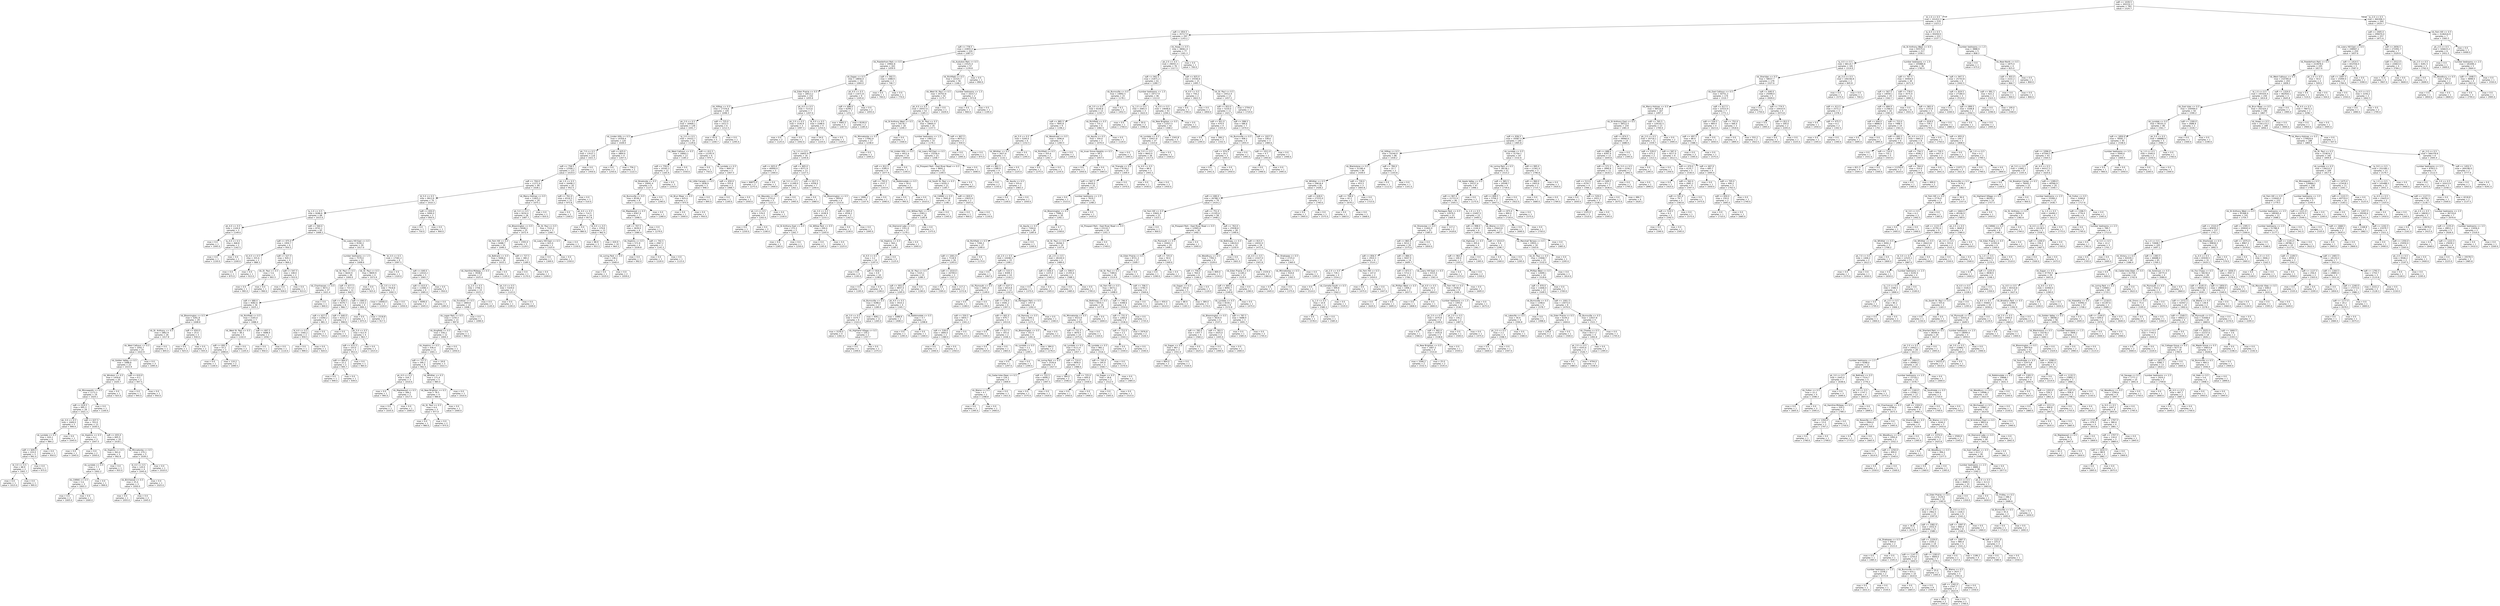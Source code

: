 digraph Tree {
node [shape=box, style="rounded", color="black", fontname=helvetica] ;
edge [fontname=helvetica] ;
0 [label="sqft <= 1039.5\nmse = 302232.3\nsamples = 783\nvalue = 1524.7"] ;
1 [label="ld_1.0 <= 0.5\nmse = 101412.3\nsamples = 519\nvalue = 1323.2"] ;
0 -> 1 [labeldistance=2.5, labelangle=45, headlabel="True"] ;
2 [label="sqft <= 854.5\nmse = 35717.9\nsamples = 297\nvalue = 1143.2"] ;
1 -> 2 ;
3 [label="sqft <= 778.5\nmse = 22855.4\nsamples = 220\nvalue = 1087.0"] ;
2 -> 3 ;
4 [label="nb_Powderhorn Park <= 0.5\nmse = 19902.8\nsamples = 163\nvalue = 1059.9"] ;
3 -> 4 ;
5 [label="nb_Eagan <= 0.5\nmse = 18856.0\nsamples = 161\nvalue = 1064.0"] ;
4 -> 5 ;
6 [label="nb_Eden Prairie <= 0.5\nmse = 18013.2\nsamples = 152\nvalue = 1055.6"] ;
5 -> 6 ;
7 [label="nb_Hilltop <= 0.5\nmse = 17376.6\nsamples = 145\nvalue = 1048.3"] ;
6 -> 7 ;
8 [label="pk_2.0 <= 0.5\nmse = 16909.1\nsamples = 139\nvalue = 1041.7"] ;
7 -> 8 ;
9 [label="nb_Linden Hills <= 0.5\nmse = 14359.4\nsamples = 120\nvalue = 1028.0"] ;
8 -> 9 ;
10 [label="pk_7.0 <= 0.5\nmse = 13537.1\nsamples = 116\nvalue = 1021.5"] ;
9 -> 10 ;
11 [label="sqft <= 758.5\nmse = 12506.1\nsamples = 115\nvalue = 1019.0"] ;
10 -> 11 ;
12 [label="sqft <= 704.0\nmse = 11271.6\nsamples = 99\nvalue = 1028.1"] ;
11 -> 12 ;
13 [label="ld_5.0 <= 0.5\nmse = 9913.9\nsamples = 70\nvalue = 1010.3"] ;
12 -> 13 ;
14 [label="ty_1.0 <= 0.5\nmse = 9286.6\nsamples = 68\nvalue = 1015.0"] ;
13 -> 14 ;
15 [label="pk_4.0 <= 0.5\nmse = 1104.0\nsamples = 3\nvalue = 1149.0"] ;
14 -> 15 ;
16 [label="mse = 0.0\nsamples = 1\nvalue = 1095.0"] ;
15 -> 16 ;
17 [label="ty_4.0 <= 0.5\nmse = 468.8\nsamples = 2\nvalue = 1162.5"] ;
15 -> 17 ;
18 [label="mse = 0.0\nsamples = 1\nvalue = 1150.0"] ;
17 -> 18 ;
19 [label="mse = 0.0\nsamples = 1\nvalue = 1200.0"] ;
17 -> 19 ;
20 [label="sqft <= 560.0\nmse = 8741.1\nsamples = 65\nvalue = 1008.2"] ;
14 -> 20 ;
21 [label="sqft <= 475.0\nmse = 1950.7\nsamples = 6\nvalue = 950.5"] ;
20 -> 21 ;
22 [label="ld_4.0 <= 0.5\nmse = 355.6\nsamples = 2\nvalue = 888.3"] ;
21 -> 22 ;
23 [label="mse = 0.0\nsamples = 1\nvalue = 875.0"] ;
22 -> 23 ;
24 [label="mse = 0.0\nsamples = 1\nvalue = 915.0"] ;
22 -> 24 ;
25 [label="sqft <= 527.5\nmse = 920.2\nsamples = 4\nvalue = 969.2"] ;
21 -> 25 ;
26 [label="nb_St. Paul <= 0.5\nmse = 5.6\nsamples = 2\nvalue = 993.3"] ;
25 -> 26 ;
27 [label="mse = 0.0\nsamples = 1\nvalue = 995.0"] ;
26 -> 27 ;
28 [label="mse = 0.0\nsamples = 1\nvalue = 990.0"] ;
26 -> 28 ;
29 [label="sqft <= 547.5\nmse = 108.0\nsamples = 2\nvalue = 933.0"] ;
25 -> 29 ;
30 [label="mse = 0.0\nsamples = 1\nvalue = 939.0"] ;
29 -> 30 ;
31 [label="mse = 0.0\nsamples = 1\nvalue = 915.0"] ;
29 -> 31 ;
32 [label="nb_Lowry Hill East <= 0.5\nmse = 9194.3\nsamples = 59\nvalue = 1017.0"] ;
20 -> 32 ;
33 [label="number bedrooms <= 1.5\nmse = 7579.0\nsamples = 53\nvalue = 1008.6"] ;
32 -> 33 ;
34 [label="nb_St. Paul <= 0.5\nmse = 6644.9\nsamples = 49\nvalue = 1000.0"] ;
33 -> 34 ;
35 [label="nb_Chanhassen <= 0.5\nmse = 4672.2\nsamples = 37\nvalue = 1021.4"] ;
34 -> 35 ;
36 [label="sqft <= 680.0\nmse = 4082.6\nsamples = 36\nvalue = 1025.1"] ;
35 -> 36 ;
37 [label="nb_Bloomington <= 0.5\nmse = 3281.8\nsamples = 29\nvalue = 1008.8"] ;
36 -> 37 ;
38 [label="nb_St. Anthony <= 0.5\nmse = 2862.9\nsamples = 26\nvalue = 1017.8"] ;
37 -> 38 ;
39 [label="nb_West Calhoun <= 0.5\nmse = 2042.7\nsamples = 25\nvalue = 1022.9"] ;
38 -> 39 ;
40 [label="nb_Golden Valley <= 0.5\nmse = 1688.8\nsamples = 22\nvalue = 1015.9"] ;
39 -> 40 ;
41 [label="nb_Windom <= 0.5\nmse = 1459.6\nsamples = 20\nvalue = 1020.7"] ;
40 -> 41 ;
42 [label="nb_Minneapolis <= 0.5\nmse = 1173.3\nsamples = 19\nvalue = 1024.1"] ;
41 -> 42 ;
43 [label="sqft <= 619.5\nmse = 995.3\nsamples = 18\nvalue = 1021.3"] ;
42 -> 43 ;
44 [label="pk_3.0 <= 0.5\nmse = 1009.0\nsamples = 5\nvalue = 999.4"] ;
43 -> 44 ;
45 [label="nb_Lyndale <= 0.5\nmse = 420.1\nsamples = 4\nvalue = 984.2"] ;
44 -> 45 ;
46 [label="sqft <= 609.5\nmse = 224.0\nsamples = 3\nvalue = 991.0"] ;
45 -> 46 ;
47 [label="ld_3.0 <= 0.5\nmse = 88.9\nsamples = 2\nvalue = 1001.7"] ;
46 -> 47 ;
48 [label="mse = 0.0\nsamples = 1\nvalue = 1015.0"] ;
47 -> 48 ;
49 [label="mse = 0.0\nsamples = 1\nvalue = 995.0"] ;
47 -> 49 ;
50 [label="mse = 0.0\nsamples = 1\nvalue = 975.0"] ;
46 -> 50 ;
51 [label="mse = 0.0\nsamples = 1\nvalue = 950.0"] ;
45 -> 51 ;
52 [label="mse = 0.0\nsamples = 1\nvalue = 1045.0"] ;
44 -> 52 ;
53 [label="sqft <= 637.5\nmse = 703.0\nsamples = 13\nvalue = 1030.5"] ;
43 -> 53 ;
54 [label="nb_Hopkins <= 0.5\nmse = 6.2\nsamples = 3\nvalue = 1047.5"] ;
53 -> 54 ;
55 [label="mse = 0.0\nsamples = 1\nvalue = 1045.0"] ;
54 -> 55 ;
56 [label="mse = 0.0\nsamples = 2\nvalue = 1050.0"] ;
54 -> 56 ;
57 [label="sqft <= 655.0\nmse = 845.5\nsamples = 10\nvalue = 1018.1"] ;
53 -> 57 ;
58 [label="nb_Hopkins <= 0.5\nmse = 363.4\nsamples = 5\nvalue = 992.8"] ;
57 -> 58 ;
59 [label="nb_Lyndale <= 0.5\nmse = 7.7\nsamples = 4\nvalue = 1002.2"] ;
58 -> 59 ;
60 [label="nb_CARAG <= 0.5\nmse = 5.6\nsamples = 3\nvalue = 1003.3"] ;
59 -> 60 ;
61 [label="mse = 0.0\nsamples = 2\nvalue = 1005.0"] ;
60 -> 61 ;
62 [label="mse = 0.0\nsamples = 1\nvalue = 1000.0"] ;
60 -> 62 ;
63 [label="mse = 0.0\nsamples = 1\nvalue = 999.0"] ;
59 -> 63 ;
64 [label="mse = 0.0\nsamples = 1\nvalue = 955.0"] ;
58 -> 64 ;
65 [label="nb_Minnetonka <= 0.5\nmse = 270.1\nsamples = 5\nvalue = 1039.2"] ;
57 -> 65 ;
66 [label="ld_4.0 <= 0.5\nmse = 120.0\nsamples = 4\nvalue = 1045.0"] ;
65 -> 66 ;
67 [label="nb_Birchwood <= 0.5\nmse = 25.0\nsamples = 3\nvalue = 1050.0"] ;
66 -> 67 ;
68 [label="mse = 0.0\nsamples = 1\nvalue = 1055.0"] ;
67 -> 68 ;
69 [label="mse = 0.0\nsamples = 2\nvalue = 1045.0"] ;
67 -> 69 ;
70 [label="mse = 0.0\nsamples = 1\nvalue = 1025.0"] ;
66 -> 70 ;
71 [label="mse = 0.0\nsamples = 1\nvalue = 1010.0"] ;
65 -> 71 ;
72 [label="mse = 0.0\nsamples = 1\nvalue = 1100.0"] ;
42 -> 72 ;
73 [label="mse = 0.0\nsamples = 1\nvalue = 925.0"] ;
41 -> 73 ;
74 [label="sqft <= 610.0\nmse = 6.2\nsamples = 2\nvalue = 947.5"] ;
40 -> 74 ;
75 [label="mse = 0.0\nsamples = 1\nvalue = 945.0"] ;
74 -> 75 ;
76 [label="mse = 0.0\nsamples = 1\nvalue = 950.0"] ;
74 -> 76 ;
77 [label="mse = 0.0\nsamples = 3\nvalue = 1095.0"] ;
39 -> 77 ;
78 [label="mse = 0.0\nsamples = 1\nvalue = 845.0"] ;
38 -> 78 ;
79 [label="sqft <= 650.0\nmse = 25.0\nsamples = 3\nvalue = 930.0"] ;
37 -> 79 ;
80 [label="mse = 0.0\nsamples = 1\nvalue = 925.0"] ;
79 -> 80 ;
81 [label="mse = 0.0\nsamples = 2\nvalue = 935.0"] ;
79 -> 81 ;
82 [label="nb_Richfield <= 0.5\nmse = 2165.0\nsamples = 7\nvalue = 1088.4"] ;
36 -> 82 ;
83 [label="nb_West St. Paul <= 0.5\nmse = 38.3\nsamples = 5\nvalue = 1102.0"] ;
82 -> 83 ;
84 [label="sqft <= 692.5\nmse = 55.2\nsamples = 3\nvalue = 1099.8"] ;
83 -> 84 ;
85 [label="mse = 0.0\nsamples = 1\nvalue = 1100.0"] ;
84 -> 85 ;
86 [label="mse = 110.2\nsamples = 2\nvalue = 1099.5"] ;
84 -> 86 ;
87 [label="mse = 0.0\nsamples = 2\nvalue = 1105.0"] ;
83 -> 87 ;
88 [label="sqft <= 697.5\nmse = 5688.9\nsamples = 2\nvalue = 1056.7"] ;
82 -> 88 ;
89 [label="mse = 0.0\nsamples = 1\nvalue = 950.0"] ;
88 -> 89 ;
90 [label="mse = 0.0\nsamples = 1\nvalue = 1110.0"] ;
88 -> 90 ;
91 [label="mse = 0.0\nsamples = 1\nvalue = 840.0"] ;
35 -> 91 ;
92 [label="sqft <= 677.5\nmse = 7317.0\nsamples = 12\nvalue = 940.5"] ;
34 -> 92 ;
93 [label="sqft <= 629.5\nmse = 9370.7\nsamples = 8\nvalue = 966.7"] ;
92 -> 93 ;
94 [label="sqft <= 627.0\nmse = 13260.2\nsamples = 3\nvalue = 881.3"] ;
93 -> 94 ;
95 [label="ld_4.0 <= 0.5\nmse = 1560.2\nsamples = 2\nvalue = 959.5"] ;
94 -> 95 ;
96 [label="mse = 0.0\nsamples = 1\nvalue = 999.0"] ;
95 -> 96 ;
97 [label="mse = 0.0\nsamples = 1\nvalue = 920.0"] ;
95 -> 97 ;
98 [label="mse = 0.0\nsamples = 1\nvalue = 725.0"] ;
94 -> 98 ;
99 [label="sqft <= 640.0\nmse = 4152.2\nsamples = 5\nvalue = 998.8"] ;
93 -> 99 ;
100 [label="mse = 0.0\nsamples = 1\nvalue = 1104.0"] ;
99 -> 100 ;
101 [label="pk_5.0 <= 0.5\nmse = 612.9\nsamples = 4\nvalue = 963.7"] ;
99 -> 101 ;
102 [label="sqft <= 672.5\nmse = 103.0\nsamples = 3\nvalue = 953.4"] ;
101 -> 102 ;
103 [label="sqft <= 664.0\nmse = 22.2\nsamples = 2\nvalue = 945.7"] ;
102 -> 103 ;
104 [label="mse = 0.0\nsamples = 1\nvalue = 949.0"] ;
103 -> 104 ;
105 [label="mse = 0.0\nsamples = 1\nvalue = 939.0"] ;
103 -> 105 ;
106 [label="mse = 0.0\nsamples = 1\nvalue = 965.0"] ;
102 -> 106 ;
107 [label="mse = 0.0\nsamples = 1\nvalue = 1015.0"] ;
101 -> 107 ;
108 [label="sqft <= 690.0\nmse = 1310.2\nsamples = 4\nvalue = 899.3"] ;
92 -> 108 ;
109 [label="mse = 0.0\nsamples = 1\nvalue = 875.0"] ;
108 -> 109 ;
110 [label="mse = 1518.8\nsamples = 3\nvalue = 917.5"] ;
108 -> 110 ;
111 [label="nb_St. Paul <= 0.5\nmse = 9809.9\nsamples = 4\nvalue = 1073.9"] ;
33 -> 111 ;
112 [label="mse = 0.0\nsamples = 1\nvalue = 925.0"] ;
111 -> 112 ;
113 [label="pk_3.0 <= 0.5\nmse = 7918.8\nsamples = 3\nvalue = 1092.5"] ;
111 -> 113 ;
114 [label="mse = 10000.0\nsamples = 2\nvalue = 1220.0"] ;
113 -> 114 ;
115 [label="mse = 0.0\nsamples = 1\nvalue = 1050.0"] ;
113 -> 115 ;
116 [label="ld_3.0 <= 0.5\nmse = 17581.2\nsamples = 6\nvalue = 1097.5"] ;
32 -> 116 ;
117 [label="mse = 0.0\nsamples = 1\nvalue = 1320.0"] ;
116 -> 117 ;
118 [label="sqft <= 640.0\nmse = 12010.2\nsamples = 5\nvalue = 1065.7"] ;
116 -> 118 ;
119 [label="sqft <= 615.0\nmse = 11408.3\nsamples = 4\nvalue = 1085.0"] ;
118 -> 119 ;
120 [label="mse = 4090.0\nsamples = 3\nvalue = 1045.0"] ;
119 -> 120 ;
121 [label="mse = 0.0\nsamples = 1\nvalue = 1285.0"] ;
119 -> 121 ;
122 [label="mse = 0.0\nsamples = 1\nvalue = 950.0"] ;
118 -> 122 ;
123 [label="sqft <= 650.0\nmse = 5000.0\nsamples = 2\nvalue = 850.0"] ;
13 -> 123 ;
124 [label="mse = 0.0\nsamples = 1\nvalue = 750.0"] ;
123 -> 124 ;
125 [label="mse = 0.0\nsamples = 1\nvalue = 900.0"] ;
123 -> 125 ;
126 [label="nb_Marcy-Holmes <= 0.5\nmse = 11825.2\nsamples = 29\nvalue = 1075.1"] ;
12 -> 126 ;
127 [label="pk_5.0 <= 0.5\nmse = 9254.4\nsamples = 28\nvalue = 1087.7"] ;
126 -> 127 ;
128 [label="nb_Bloomington <= 0.5\nmse = 6448.3\nsamples = 25\nvalue = 1072.4"] ;
127 -> 128 ;
129 [label="nb_Fern Hill <= 0.5\nmse = 6488.7\nsamples = 20\nvalue = 1046.2"] ;
128 -> 129 ;
130 [label="nb_Beltrami <= 0.5\nmse = 5006.6\nsamples = 18\nvalue = 1033.1"] ;
129 -> 130 ;
131 [label="nb_Hamline-Midway <= 0.5\nmse = 3938.0\nsamples = 17\nvalue = 1025.4"] ;
130 -> 131 ;
132 [label="ty_2.0 <= 0.5\nmse = 2706.5\nsamples = 15\nvalue = 1015.3"] ;
131 -> 132 ;
133 [label="nb_Excelsior <= 0.5\nmse = 1869.8\nsamples = 14\nvalue = 1008.1"] ;
132 -> 133 ;
134 [label="nb_Logan Park <= 0.5\nmse = 1159.3\nsamples = 13\nvalue = 997.8"] ;
133 -> 134 ;
135 [label="nb_Kingfield <= 0.5\nmse = 556.2\nsamples = 12\nvalue = 1004.3"] ;
134 -> 135 ;
136 [label="nb_Hopkins <= 0.5\nmse = 436.4\nsamples = 11\nvalue = 1001.1"] ;
135 -> 136 ;
137 [label="sqft <= 727.5\nmse = 346.2\nsamples = 8\nvalue = 992.5"] ;
136 -> 137 ;
138 [label="pk_4.0 <= 0.5\nmse = 316.7\nsamples = 3\nvalue = 1010.0"] ;
137 -> 138 ;
139 [label="mse = 0.0\nsamples = 1\nvalue = 995.0"] ;
138 -> 139 ;
140 [label="nb_Maplewood <= 0.5\nmse = 306.2\nsamples = 2\nvalue = 1017.5"] ;
138 -> 140 ;
141 [label="mse = 0.0\nsamples = 1\nvalue = 1035.0"] ;
140 -> 141 ;
142 [label="mse = 0.0\nsamples = 1\nvalue = 1000.0"] ;
140 -> 142 ;
143 [label="nb_Whittier <= 0.5\nmse = 171.4\nsamples = 5\nvalue = 985.0"] ;
137 -> 143 ;
144 [label="nb_New Brighton <= 0.5\nmse = 78.5\nsamples = 4\nvalue = 980.8"] ;
143 -> 144 ;
145 [label="nb_St. Paul <= 0.5\nmse = 6.0\nsamples = 3\nvalue = 977.0"] ;
144 -> 145 ;
146 [label="mse = 0.0\nsamples = 1\nvalue = 980.0"] ;
145 -> 146 ;
147 [label="mse = 0.0\nsamples = 2\nvalue = 975.0"] ;
145 -> 147 ;
148 [label="mse = 0.0\nsamples = 1\nvalue = 1000.0"] ;
144 -> 148 ;
149 [label="mse = 0.0\nsamples = 1\nvalue = 1010.0"] ;
143 -> 149 ;
150 [label="mse = 18.8\nsamples = 3\nvalue = 1022.5"] ;
136 -> 150 ;
151 [label="mse = 0.0\nsamples = 1\nvalue = 1050.0"] ;
135 -> 151 ;
152 [label="mse = 0.0\nsamples = 1\nvalue = 900.0"] ;
134 -> 152 ;
153 [label="mse = 0.0\nsamples = 1\nvalue = 1090.0"] ;
133 -> 153 ;
154 [label="mse = 0.0\nsamples = 1\nvalue = 1145.0"] ;
132 -> 154 ;
155 [label="pk_3.0 <= 0.5\nmse = 5329.0\nsamples = 2\nvalue = 1122.0"] ;
131 -> 155 ;
156 [label="mse = 0.0\nsamples = 1\nvalue = 1195.0"] ;
155 -> 156 ;
157 [label="mse = 0.0\nsamples = 1\nvalue = 1049.0"] ;
155 -> 157 ;
158 [label="mse = 0.0\nsamples = 1\nvalue = 1195.0"] ;
130 -> 158 ;
159 [label="sqft <= 727.5\nmse = 380.2\nsamples = 2\nvalue = 1189.5"] ;
129 -> 159 ;
160 [label="mse = 0.0\nsamples = 1\nvalue = 1170.0"] ;
159 -> 160 ;
161 [label="mse = 0.0\nsamples = 1\nvalue = 1209.0"] ;
159 -> 161 ;
162 [label="mse = 1593.0\nsamples = 5\nvalue = 1129.5"] ;
128 -> 162 ;
163 [label="nb_St. Paul <= 0.5\nmse = 7222.2\nsamples = 3\nvalue = 1266.7"] ;
127 -> 163 ;
164 [label="nb_Lowry Hill East <= 0.5\nmse = 625.0\nsamples = 2\nvalue = 1325.0"] ;
163 -> 164 ;
165 [label="mse = 0.0\nsamples = 1\nvalue = 1300.0"] ;
164 -> 165 ;
166 [label="mse = 0.0\nsamples = 1\nvalue = 1350.0"] ;
164 -> 166 ;
167 [label="mse = 0.0\nsamples = 1\nvalue = 1150.0"] ;
163 -> 167 ;
168 [label="mse = 0.0\nsamples = 1\nvalue = 835.0"] ;
126 -> 168 ;
169 [label="pk_1.0 <= 0.5\nmse = 16496.2\nsamples = 16\nvalue = 952.5"] ;
11 -> 169 ;
170 [label="sqft <= 761.0\nmse = 6516.5\nsamples = 15\nvalue = 975.8"] ;
169 -> 170 ;
171 [label="mse = 0.0\nsamples = 1\nvalue = 1300.0"] ;
170 -> 171 ;
172 [label="pk_4.0 <= 0.5\nmse = 714.5\nsamples = 14\nvalue = 957.8"] ;
170 -> 172 ;
173 [label="mse = 0.0\nsamples = 1\nvalue = 880.0"] ;
172 -> 173 ;
174 [label="ld_4.0 <= 0.5\nmse = 379.8\nsamples = 13\nvalue = 962.4"] ;
172 -> 174 ;
175 [label="mse = 88.9\nsamples = 3\nvalue = 953.3"] ;
174 -> 175 ;
176 [label="mse = 420.9\nsamples = 10\nvalue = 964.3"] ;
174 -> 176 ;
177 [label="mse = 0.0\nsamples = 1\nvalue = 510.0"] ;
169 -> 177 ;
178 [label="mse = 0.0\nsamples = 1\nvalue = 1450.0"] ;
10 -> 178 ;
179 [label="sqft <= 625.0\nmse = 3864.6\nsamples = 4\nvalue = 1207.5"] ;
9 -> 179 ;
180 [label="mse = 0.0\nsamples = 2\nvalue = 1250.0"] ;
179 -> 180 ;
181 [label="mse = 756.2\nsamples = 2\nvalue = 1122.5"] ;
179 -> 181 ;
182 [label="ty_2.0 <= 0.5\nmse = 24322.7\nsamples = 19\nvalue = 1129.6"] ;
8 -> 182 ;
183 [label="nb_West Calhoun <= 0.5\nmse = 16663.1\nsamples = 13\nvalue = 1185.2"] ;
182 -> 183 ;
184 [label="sqft <= 759.0\nmse = 10165.3\nsamples = 12\nvalue = 1165.9"] ;
183 -> 184 ;
185 [label="nb_Brookside <= 0.5\nmse = 10091.4\nsamples = 9\nvalue = 1127.2"] ;
184 -> 185 ;
186 [label="nb_Burnsville <= 0.5\nmse = 8538.2\nsamples = 8\nvalue = 1113.6"] ;
185 -> 186 ;
187 [label="nb_Maplewood <= 0.5\nmse = 6567.9\nsamples = 7\nvalue = 1098.5"] ;
186 -> 187 ;
188 [label="sqft <= 707.5\nmse = 3639.0\nsamples = 6\nvalue = 1080.4"] ;
187 -> 188 ;
189 [label="nb_Hopkins <= 0.5\nmse = 572.8\nsamples = 4\nvalue = 1039.8"] ;
188 -> 189 ;
190 [label="nb_Loring Park <= 0.5\nmse = 138.2\nsamples = 3\nvalue = 1049.4"] ;
189 -> 190 ;
191 [label="mse = 0.0\nsamples = 1\nvalue = 1035.0"] ;
190 -> 191 ;
192 [label="mse = 0.0\nsamples = 2\nvalue = 1059.0"] ;
190 -> 192 ;
193 [label="mse = 0.0\nsamples = 1\nvalue = 992.0"] ;
189 -> 193 ;
194 [label="sqft <= 742.5\nmse = 2067.2\nsamples = 2\nvalue = 1141.2"] ;
188 -> 194 ;
195 [label="mse = 0.0\nsamples = 1\nvalue = 1220.0"] ;
194 -> 195 ;
196 [label="mse = 0.0\nsamples = 1\nvalue = 1115.0"] ;
194 -> 196 ;
197 [label="mse = 0.0\nsamples = 1\nvalue = 1279.0"] ;
187 -> 197 ;
198 [label="mse = 0.0\nsamples = 1\nvalue = 1280.0"] ;
186 -> 198 ;
199 [label="mse = 0.0\nsamples = 1\nvalue = 1290.0"] ;
185 -> 199 ;
200 [label="mse = 0.0\nsamples = 3\nvalue = 1250.0"] ;
184 -> 200 ;
201 [label="mse = 0.0\nsamples = 1\nvalue = 1550.0"] ;
183 -> 201 ;
202 [label="sqft <= 412.5\nmse = 12145.9\nsamples = 6\nvalue = 970.7"] ;
182 -> 202 ;
203 [label="mse = 0.0\nsamples = 1\nvalue = 750.0"] ;
202 -> 203 ;
204 [label="nb_Lyndale <= 0.5\nmse = 4697.9\nsamples = 5\nvalue = 1007.5"] ;
202 -> 204 ;
205 [label="nb_Little Canada <= 0.5\nmse = 1838.9\nsamples = 3\nvalue = 948.3"] ;
204 -> 205 ;
206 [label="nb_Bryn Mawr <= 0.5\nmse = 625.0\nsamples = 2\nvalue = 975.0"] ;
205 -> 206 ;
207 [label="mse = 0.0\nsamples = 1\nvalue = 1000.0"] ;
206 -> 207 ;
208 [label="mse = 0.0\nsamples = 1\nvalue = 950.0"] ;
206 -> 208 ;
209 [label="mse = 0.0\nsamples = 1\nvalue = 895.0"] ;
205 -> 209 ;
210 [label="sqft <= 650.0\nmse = 555.6\nsamples = 2\nvalue = 1066.7"] ;
204 -> 210 ;
211 [label="mse = 0.0\nsamples = 1\nvalue = 1100.0"] ;
210 -> 211 ;
212 [label="mse = 0.0\nsamples = 1\nvalue = 1050.0"] ;
210 -> 212 ;
213 [label="sqft <= 725.0\nmse = 1012.5\nsamples = 6\nvalue = 1212.5"] ;
7 -> 213 ;
214 [label="mse = 45.9\nsamples = 5\nvalue = 1200.7"] ;
213 -> 214 ;
215 [label="mse = 0.0\nsamples = 1\nvalue = 1295.0"] ;
213 -> 215 ;
216 [label="pk_4.0 <= 0.5\nmse = 7215.6\nsamples = 7\nvalue = 1207.0"] ;
6 -> 216 ;
217 [label="pk_2.0 <= 0.5\nmse = 1530.9\nsamples = 3\nvalue = 1097.3"] ;
216 -> 217 ;
218 [label="mse = 0.0\nsamples = 2\nvalue = 1125.0"] ;
217 -> 218 ;
219 [label="mse = 0.0\nsamples = 1\nvalue = 1042.0"] ;
217 -> 219 ;
220 [label="ld_4.0 <= 0.5\nmse = 2288.6\nsamples = 4\nvalue = 1254.0"] ;
216 -> 220 ;
221 [label="mse = 54.0\nsamples = 3\nvalue = 1224.0"] ;
220 -> 221 ;
222 [label="mse = 0.0\nsamples = 1\nvalue = 1329.0"] ;
220 -> 222 ;
223 [label="pk_4.0 <= 0.5\nmse = 11671.8\nsamples = 9\nvalue = 1205.8"] ;
5 -> 223 ;
224 [label="sqft <= 688.0\nmse = 6299.1\nsamples = 7\nvalue = 1251.1"] ;
223 -> 224 ;
225 [label="mse = 4483.5\nsamples = 5\nvalue = 1267.6"] ;
224 -> 225 ;
226 [label="mse = 8100.0\nsamples = 2\nvalue = 1185.0"] ;
224 -> 226 ;
227 [label="mse = 0.0\nsamples = 2\nvalue = 1055.0"] ;
223 -> 227 ;
228 [label="sqft <= 592.5\nmse = 1088.9\nsamples = 2\nvalue = 746.7"] ;
4 -> 228 ;
229 [label="mse = 0.0\nsamples = 1\nvalue = 700.0"] ;
228 -> 229 ;
230 [label="mse = 0.0\nsamples = 1\nvalue = 770.0"] ;
228 -> 230 ;
231 [label="nb_Audubon Park <= 0.5\nmse = 23525.4\nsamples = 57\nvalue = 1159.8"] ;
3 -> 231 ;
232 [label="nb_Richfield <= 0.5\nmse = 22325.7\nsamples = 56\nvalue = 1166.2"] ;
231 -> 232 ;
233 [label="nb_West St. Paul <= 0.5\nmse = 20703.8\nsamples = 54\nvalue = 1175.7"] ;
232 -> 233 ;
234 [label="pk_4.0 <= 0.5\nmse = 20557.6\nsamples = 53\nvalue = 1185.3"] ;
233 -> 234 ;
235 [label="nb_St Anthony West <= 0.5\nmse = 19176.7\nsamples = 18\nvalue = 1249.3"] ;
234 -> 235 ;
236 [label="nb_Minnetonka <= 0.5\nmse = 17062.9\nsamples = 17\nvalue = 1238.0"] ;
235 -> 236 ;
237 [label="ty_1.0 <= 0.5\nmse = 16855.9\nsamples = 16\nvalue = 1244.8"] ;
236 -> 237 ;
238 [label="sqft <= 825.0\nmse = 40000.0\nsamples = 3\nvalue = 1300.0"] ;
237 -> 238 ;
239 [label="mse = 46875.0\nsamples = 2\nvalue = 1275.0"] ;
238 -> 239 ;
240 [label="mse = 0.0\nsamples = 1\nvalue = 1400.0"] ;
238 -> 240 ;
241 [label="sqft <= 805.0\nmse = 8371.9\nsamples = 13\nvalue = 1227.5"] ;
237 -> 241 ;
242 [label="pk_5.0 <= 0.5\nmse = 11399.0\nsamples = 6\nvalue = 1262.1"] ;
241 -> 242 ;
243 [label="nb_Wayzata <= 0.5\nmse = 2755.6\nsamples = 5\nvalue = 1223.3"] ;
242 -> 243 ;
244 [label="pk_1.0 <= 0.5\nmse = 576.0\nsamples = 4\nvalue = 1202.0"] ;
243 -> 244 ;
245 [label="mse = 0.0\nsamples = 1\nvalue = 1250.0"] ;
244 -> 245 ;
246 [label="mse = 0.0\nsamples = 3\nvalue = 1190.0"] ;
244 -> 246 ;
247 [label="mse = 0.0\nsamples = 1\nvalue = 1330.0"] ;
243 -> 247 ;
248 [label="mse = 0.0\nsamples = 1\nvalue = 1495.0"] ;
242 -> 248 ;
249 [label="sqft <= 817.5\nmse = 4358.0\nsamples = 7\nvalue = 1200.6"] ;
241 -> 249 ;
250 [label="mse = 0.0\nsamples = 1\nvalue = 1080.0"] ;
249 -> 250 ;
251 [label="nb_Bloomington <= 0.5\nmse = 2859.0\nsamples = 6\nvalue = 1215.6"] ;
249 -> 251 ;
252 [label="pk_3.0 <= 0.5\nmse = 1038.9\nsamples = 4\nvalue = 1233.3"] ;
251 -> 252 ;
253 [label="nb_St Anthony East <= 0.5\nmse = 272.2\nsamples = 2\nvalue = 1261.7"] ;
252 -> 253 ;
254 [label="mse = 0.0\nsamples = 1\nvalue = 1285.0"] ;
253 -> 254 ;
255 [label="mse = 0.0\nsamples = 1\nvalue = 1250.0"] ;
253 -> 255 ;
256 [label="nb_Willow Park <= 0.5\nmse = 200.0\nsamples = 2\nvalue = 1205.0"] ;
252 -> 256 ;
257 [label="mse = 0.0\nsamples = 1\nvalue = 1195.0"] ;
256 -> 257 ;
258 [label="mse = 0.0\nsamples = 1\nvalue = 1225.0"] ;
256 -> 258 ;
259 [label="sqft <= 845.0\nmse = 4556.2\nsamples = 2\nvalue = 1162.5"] ;
251 -> 259 ;
260 [label="mse = 0.0\nsamples = 1\nvalue = 1230.0"] ;
259 -> 260 ;
261 [label="mse = 0.0\nsamples = 1\nvalue = 1095.0"] ;
259 -> 261 ;
262 [label="mse = 0.0\nsamples = 1\nvalue = 1095.0"] ;
236 -> 262 ;
263 [label="mse = 0.0\nsamples = 1\nvalue = 1500.0"] ;
235 -> 263 ;
264 [label="nb_St. Paul <= 0.5\nmse = 18605.4\nsamples = 35\nvalue = 1157.5"] ;
234 -> 264 ;
265 [label="number bedrooms <= 1.5\nmse = 14812.4\nsamples = 33\nvalue = 1176.1"] ;
264 -> 265 ;
266 [label="nb_Linden Hills <= 0.5\nmse = 4412.4\nsamples = 10\nvalue = 1094.6"] ;
265 -> 266 ;
267 [label="sqft <= 812.5\nmse = 3189.4\nsamples = 9\nvalue = 1077.9"] ;
266 -> 267 ;
268 [label="sqft <= 793.0\nmse = 1537.7\nsamples = 7\nvalue = 1103.9"] ;
267 -> 268 ;
269 [label="mse = 1906.1\nsamples = 6\nvalue = 1107.9"] ;
268 -> 269 ;
270 [label="mse = 0.0\nsamples = 1\nvalue = 1090.0"] ;
268 -> 270 ;
271 [label="nb_Robbinsdale <= 0.5\nmse = 50.0\nsamples = 2\nvalue = 1000.0"] ;
267 -> 271 ;
272 [label="mse = 0.0\nsamples = 1\nvalue = 995.0"] ;
271 -> 272 ;
273 [label="mse = 0.0\nsamples = 1\nvalue = 1010.0"] ;
271 -> 273 ;
274 [label="mse = 0.0\nsamples = 1\nvalue = 1195.0"] ;
266 -> 274 ;
275 [label="nb_Lowry Hill East <= 0.5\nmse = 15256.4\nsamples = 23\nvalue = 1208.7"] ;
265 -> 275 ;
276 [label="nb_Prospect Park - East River Road <= 0.5\nmse = 8691.1\nsamples = 22\nvalue = 1194.5"] ;
275 -> 276 ;
277 [label="nb_South St. Paul <= 0.5\nmse = 6320.3\nsamples = 21\nvalue = 1185.7"] ;
276 -> 277 ;
278 [label="nb_CARAG <= 0.5\nmse = 3945.8\nsamples = 19\nvalue = 1196.1"] ;
277 -> 278 ;
279 [label="nb_Willow Park <= 0.5\nmse = 2583.3\nsamples = 18\nvalue = 1185.8"] ;
278 -> 279 ;
280 [label="nb_Diamond Lake <= 0.5\nmse = 1351.9\nsamples = 17\nvalue = 1179.1"] ;
279 -> 280 ;
281 [label="nb_Hopkins <= 0.5\nmse = 564.1\nsamples = 16\nvalue = 1189.2"] ;
280 -> 281 ;
282 [label="ld_4.0 <= 0.5\nmse = 3.2\nsamples = 14\nvalue = 1197.9"] ;
281 -> 282 ;
283 [label="mse = 0.0\nsamples = 4\nvalue = 1195.0"] ;
282 -> 283 ;
284 [label="sqft <= 816.0\nmse = 0.9\nsamples = 10\nvalue = 1198.8"] ;
282 -> 284 ;
285 [label="mse = 0.0\nsamples = 1\nvalue = 1195.0"] ;
284 -> 285 ;
286 [label="mse = 0.0\nsamples = 9\nvalue = 1199.0"] ;
284 -> 286 ;
287 [label="mse = 0.0\nsamples = 2\nvalue = 1125.0"] ;
281 -> 287 ;
288 [label="mse = 0.0\nsamples = 1\nvalue = 1095.0"] ;
280 -> 288 ;
289 [label="mse = 0.0\nsamples = 1\nvalue = 1375.0"] ;
279 -> 289 ;
290 [label="mse = 0.0\nsamples = 1\nvalue = 1345.0"] ;
278 -> 290 ;
291 [label="sqft <= 820.0\nmse = 15625.0\nsamples = 2\nvalue = 1025.0"] ;
277 -> 291 ;
292 [label="mse = 0.0\nsamples = 1\nvalue = 900.0"] ;
291 -> 292 ;
293 [label="mse = 0.0\nsamples = 1\nvalue = 1150.0"] ;
291 -> 293 ;
294 [label="mse = 0.0\nsamples = 1\nvalue = 1485.0"] ;
276 -> 294 ;
295 [label="mse = 0.0\nsamples = 1\nvalue = 1690.0"] ;
275 -> 295 ;
296 [label="sqft <= 807.5\nmse = 9075.0\nsamples = 2\nvalue = 930.0"] ;
264 -> 296 ;
297 [label="mse = 0.0\nsamples = 1\nvalue = 1095.0"] ;
296 -> 297 ;
298 [label="mse = 0.0\nsamples = 1\nvalue = 875.0"] ;
296 -> 298 ;
299 [label="mse = 0.0\nsamples = 1\nvalue = 1029.0"] ;
233 -> 299 ;
300 [label="number bedrooms <= 1.5\nmse = 16317.2\nsamples = 2\nvalue = 973.8"] ;
232 -> 300 ;
301 [label="mse = 0.0\nsamples = 1\nvalue = 900.0"] ;
300 -> 301 ;
302 [label="mse = 0.0\nsamples = 1\nvalue = 1195.0"] ;
300 -> 302 ;
303 [label="mse = 0.0\nsamples = 1\nvalue = 890.0"] ;
231 -> 303 ;
304 [label="nb_Howe <= 0.5\nmse = 38061.4\nsamples = 77\nvalue = 1301.3"] ;
2 -> 304 ;
305 [label="pk_2.0 <= 0.5\nmse = 29055.3\nsamples = 76\nvalue = 1317.5"] ;
304 -> 305 ;
306 [label="sqft <= 942.5\nmse = 21871.2\nsamples = 61\nvalue = 1280.7"] ;
305 -> 306 ;
307 [label="nb_Burnsville <= 0.5\nmse = 14892.5\nsamples = 15\nvalue = 1178.1"] ;
306 -> 307 ;
308 [label="pk_3.0 <= 0.5\nmse = 8100.8\nsamples = 13\nvalue = 1150.7"] ;
307 -> 308 ;
309 [label="sqft <= 885.5\nmse = 7845.8\nsamples = 9\nvalue = 1196.2"] ;
308 -> 309 ;
310 [label="pk_5.0 <= 0.5\nmse = 5200.0\nsamples = 6\nvalue = 1152.5"] ;
309 -> 310 ;
311 [label="nb_Whittier <= 0.5\nmse = 2627.6\nsamples = 5\nvalue = 1132.1"] ;
310 -> 311 ;
312 [label="sqft <= 862.5\nmse = 1388.9\nsamples = 4\nvalue = 1116.7"] ;
311 -> 312 ;
313 [label="mse = 0.0\nsamples = 2\nvalue = 1150.0"] ;
312 -> 313 ;
314 [label="nb_Aquila <= 0.5\nmse = 555.6\nsamples = 2\nvalue = 1083.3"] ;
312 -> 314 ;
315 [label="mse = 0.0\nsamples = 1\nvalue = 1100.0"] ;
314 -> 315 ;
316 [label="mse = 0.0\nsamples = 1\nvalue = 1050.0"] ;
314 -> 316 ;
317 [label="mse = 0.0\nsamples = 1\nvalue = 1225.0"] ;
311 -> 317 ;
318 [label="mse = 0.0\nsamples = 1\nvalue = 1295.0"] ;
310 -> 318 ;
319 [label="nb_Woodcrest <= 0.5\nmse = 1696.8\nsamples = 3\nvalue = 1283.5"] ;
309 -> 319 ;
320 [label="nb_Richfield <= 0.5\nmse = 355.6\nsamples = 2\nvalue = 1261.7"] ;
319 -> 320 ;
321 [label="mse = 0.0\nsamples = 1\nvalue = 1275.0"] ;
320 -> 321 ;
322 [label="mse = 0.0\nsamples = 1\nvalue = 1235.0"] ;
320 -> 322 ;
323 [label="mse = 0.0\nsamples = 1\nvalue = 1349.0"] ;
319 -> 323 ;
324 [label="nb_Richfield <= 0.5\nmse = 731.2\nsamples = 4\nvalue = 1082.5"] ;
308 -> 324 ;
325 [label="nb_Aquila <= 0.5\nmse = 350.0\nsamples = 3\nvalue = 1070.0"] ;
324 -> 325 ;
326 [label="nb_Inver Grove Heights <= 0.5\nmse = 56.2\nsamples = 2\nvalue = 1057.5"] ;
325 -> 326 ;
327 [label="mse = 0.0\nsamples = 1\nvalue = 1050.0"] ;
326 -> 327 ;
328 [label="mse = 0.0\nsamples = 1\nvalue = 1065.0"] ;
326 -> 328 ;
329 [label="mse = 0.0\nsamples = 1\nvalue = 1095.0"] ;
325 -> 329 ;
330 [label="mse = 0.0\nsamples = 1\nvalue = 1120.0"] ;
324 -> 330 ;
331 [label="mse = 6.2\nsamples = 2\nvalue = 1452.5"] ;
307 -> 331 ;
332 [label="number bedrooms <= 1.5\nmse = 19717.9\nsamples = 46\nvalue = 1313.0"] ;
306 -> 332 ;
333 [label="ty_1.0 <= 0.5\nmse = 2065.5\nsamples = 3\nvalue = 1622.0"] ;
332 -> 333 ;
334 [label="mse = 0.0\nsamples = 1\nvalue = 1700.0"] ;
333 -> 334 ;
335 [label="mse = 50.0\nsamples = 2\nvalue = 1596.0"] ;
333 -> 335 ;
336 [label="ld_4.0 <= 0.5\nmse = 14648.6\nsamples = 43\nvalue = 1294.2"] ;
332 -> 336 ;
337 [label="nb_New Brighton <= 0.5\nmse = 11027.5\nsamples = 42\nvalue = 1308.2"] ;
336 -> 337 ;
338 [label="nb_Lyndale <= 0.5\nmse = 10427.8\nsamples = 37\nvalue = 1323.6"] ;
337 -> 338 ;
339 [label="pk_5.0 <= 0.5\nmse = 9603.0\nsamples = 36\nvalue = 1317.0"] ;
338 -> 339 ;
340 [label="nb_Triangle <= 0.5\nmse = 9158.2\nsamples = 33\nvalue = 1309.4"] ;
339 -> 340 ;
341 [label="sqft <= 947.5\nmse = 8420.0\nsamples = 32\nvalue = 1302.7"] ;
340 -> 341 ;
342 [label="mse = 0.0\nsamples = 1\nvalue = 1515.0"] ;
341 -> 342 ;
343 [label="number bedrooms <= 2.5\nmse = 7619.7\nsamples = 31\nvalue = 1298.2"] ;
341 -> 343 ;
344 [label="nb_Bloomington <= 0.5\nmse = 7089.2\nsamples = 30\nvalue = 1292.1"] ;
343 -> 344 ;
345 [label="nb_Aquila <= 0.5\nmse = 7304.6\nsamples = 28\nvalue = 1285.6"] ;
344 -> 345 ;
346 [label="nb_Richfield <= 0.5\nmse = 7284.3\nsamples = 27\nvalue = 1290.0"] ;
345 -> 346 ;
347 [label="sqft <= 1001.0\nmse = 7118.9\nsamples = 26\nvalue = 1293.0"] ;
346 -> 347 ;
348 [label="nb_St. Paul <= 0.5\nmse = 5325.1\nsamples = 23\nvalue = 1286.3"] ;
347 -> 348 ;
349 [label="sqft <= 955.0\nmse = 4837.4\nsamples = 21\nvalue = 1295.9"] ;
348 -> 349 ;
350 [label="nb_Burnsville <= 0.5\nmse = 4288.0\nsamples = 17\nvalue = 1280.8"] ;
349 -> 350 ;
351 [label="pk_3.0 <= 0.5\nmse = 3370.7\nsamples = 6\nvalue = 1310.4"] ;
350 -> 351 ;
352 [label="mse = 3156.0\nsamples = 4\nvalue = 1282.0"] ;
351 -> 352 ;
353 [label="nb_Highland Village <= 0.5\nmse = 150.2\nsamples = 2\nvalue = 1357.7"] ;
351 -> 353 ;
354 [label="mse = 0.0\nsamples = 1\nvalue = 1349.0"] ;
353 -> 354 ;
355 [label="mse = 0.0\nsamples = 1\nvalue = 1375.0"] ;
353 -> 355 ;
356 [label="mse = 4061.1\nsamples = 11\nvalue = 1265.0"] ;
350 -> 356 ;
357 [label="pk_4.0 <= 0.5\nmse = 3410.2\nsamples = 4\nvalue = 1345.7"] ;
349 -> 357 ;
358 [label="mse = 1088.9\nsamples = 2\nvalue = 1408.3"] ;
357 -> 358 ;
359 [label="nb_Robbinsdale <= 0.5\nmse = 4.7\nsamples = 2\nvalue = 1298.8"] ;
357 -> 359 ;
360 [label="mse = 0.0\nsamples = 1\nvalue = 1295.0"] ;
359 -> 360 ;
361 [label="mse = 0.0\nsamples = 1\nvalue = 1300.0"] ;
359 -> 361 ;
362 [label="mse = 0.0\nsamples = 2\nvalue = 1190.0"] ;
348 -> 362 ;
363 [label="sqft <= 1010.0\nmse = 16709.0\nsamples = 3\nvalue = 1337.2"] ;
347 -> 363 ;
364 [label="mse = 0.0\nsamples = 1\nvalue = 1595.0"] ;
363 -> 364 ;
365 [label="mse = 117.2\nsamples = 2\nvalue = 1272.8"] ;
363 -> 365 ;
366 [label="mse = 0.0\nsamples = 1\nvalue = 1175.0"] ;
346 -> 366 ;
367 [label="mse = 0.0\nsamples = 1\nvalue = 1200.0"] ;
345 -> 367 ;
368 [label="mse = 4.7\nsamples = 2\nvalue = 1358.8"] ;
344 -> 368 ;
369 [label="mse = 0.0\nsamples = 1\nvalue = 1435.0"] ;
343 -> 369 ;
370 [label="mse = 0.0\nsamples = 1\nvalue = 1470.0"] ;
340 -> 370 ;
371 [label="ty_4.0 <= 0.5\nmse = 88.9\nsamples = 3\nvalue = 1443.3"] ;
339 -> 371 ;
372 [label="mse = 0.0\nsamples = 1\nvalue = 1430.0"] ;
371 -> 372 ;
373 [label="mse = 0.0\nsamples = 2\nvalue = 1450.0"] ;
371 -> 373 ;
374 [label="mse = 0.0\nsamples = 1\nvalue = 1500.0"] ;
338 -> 374 ;
375 [label="mse = 2343.8\nsamples = 5\nvalue = 1202.5"] ;
337 -> 375 ;
376 [label="mse = 0.0\nsamples = 1\nvalue = 1000.0"] ;
336 -> 376 ;
377 [label="sqft <= 925.0\nmse = 25540.6\nsamples = 15\nvalue = 1495.7"] ;
305 -> 377 ;
378 [label="ld_4.0 <= 0.5\nmse = 756.2\nsamples = 2\nvalue = 1822.5"] ;
377 -> 378 ;
379 [label="mse = 0.0\nsamples = 1\nvalue = 1795.0"] ;
378 -> 379 ;
380 [label="mse = 0.0\nsamples = 1\nvalue = 1850.0"] ;
378 -> 380 ;
381 [label="nb_St. Paul <= 0.5\nmse = 14412.4\nsamples = 13\nvalue = 1457.2"] ;
377 -> 381 ;
382 [label="sqft <= 953.0\nmse = 5220.0\nsamples = 11\nvalue = 1421.7"] ;
381 -> 382 ;
383 [label="sqft <= 951.0\nmse = 470.0\nsamples = 4\nvalue = 1325.0"] ;
382 -> 383 ;
384 [label="mse = 0.0\nsamples = 1\nvalue = 1295.0"] ;
383 -> 384 ;
385 [label="mse = 306.2\nsamples = 3\nvalue = 1332.5"] ;
383 -> 385 ;
386 [label="sqft <= 998.5\nmse = 586.6\nsamples = 7\nvalue = 1470.0"] ;
382 -> 386 ;
387 [label="nb_Burnsville <= 0.5\nmse = 408.2\nsamples = 4\nvalue = 1455.4"] ;
386 -> 387 ;
388 [label="sqft <= 974.5\nmse = 20.2\nsamples = 3\nvalue = 1445.5"] ;
387 -> 388 ;
389 [label="mse = 0.0\nsamples = 1\nvalue = 1441.0"] ;
388 -> 389 ;
390 [label="mse = 0.0\nsamples = 2\nvalue = 1450.0"] ;
388 -> 390 ;
391 [label="mse = 0.0\nsamples = 1\nvalue = 1495.0"] ;
387 -> 391 ;
392 [label="sqft <= 1027.5\nmse = 338.6\nsamples = 3\nvalue = 1484.6"] ;
386 -> 392 ;
393 [label="sqft <= 1011.0\nmse = 4.7\nsamples = 2\nvalue = 1493.8"] ;
392 -> 393 ;
394 [label="mse = 0.0\nsamples = 1\nvalue = 1490.0"] ;
393 -> 394 ;
395 [label="mse = 0.0\nsamples = 1\nvalue = 1495.0"] ;
393 -> 395 ;
396 [label="mse = 0.0\nsamples = 1\nvalue = 1448.0"] ;
392 -> 396 ;
397 [label="mse = 2704.0\nsamples = 2\nvalue = 1724.0"] ;
381 -> 397 ;
398 [label="mse = 0.0\nsamples = 1\nvalue = 700.0"] ;
304 -> 398 ;
399 [label="ty_6.0 <= 0.5\nmse = 95059.9\nsamples = 222\nvalue = 1537.7"] ;
1 -> 399 ;
400 [label="nb_St Anthony West <= 0.5\nmse = 83575.6\nsamples = 217\nvalue = 1556.1"] ;
399 -> 400 ;
401 [label="ty_4.0 <= 0.5\nmse = 68114.7\nsamples = 181\nvalue = 1514.0"] ;
400 -> 401 ;
402 [label="nb_Sheridan <= 0.5\nmse = 58037.7\nsamples = 179\nvalue = 1527.6"] ;
401 -> 402 ;
403 [label="nb_East Calhoun <= 0.5\nmse = 50751.2\nsamples = 174\nvalue = 1510.7"] ;
402 -> 403 ;
404 [label="nb_Marcy-Holmes <= 0.5\nmse = 48516.8\nsamples = 167\nvalue = 1497.2"] ;
403 -> 404 ;
405 [label="nb_St Anthony East <= 0.5\nmse = 38512.5\nsamples = 154\nvalue = 1481.0"] ;
404 -> 405 ;
406 [label="sqft <= 836.5\nmse = 35087.4\nsamples = 140\nvalue = 1465.8"] ;
405 -> 406 ;
407 [label="nb_Hilltop <= 0.5\nmse = 33240.0\nsamples = 86\nvalue = 1430.2"] ;
406 -> 407 ;
408 [label="nb_Blackstone <= 0.5\nmse = 31180.4\nsamples = 84\nvalue = 1439.0"] ;
407 -> 408 ;
409 [label="nb_Whittier <= 0.5\nmse = 29618.4\nsamples = 81\nvalue = 1428.2"] ;
408 -> 409 ;
410 [label="sqft <= 690.0\nmse = 26788.3\nsamples = 79\nvalue = 1419.2"] ;
409 -> 410 ;
411 [label="nb_Fern Hill <= 0.5\nmse = 33601.9\nsamples = 21\nvalue = 1323.1"] ;
410 -> 411 ;
412 [label="nb_Prospect Park - East River Road <= 0.5\nmse = 23110.7\nsamples = 20\nvalue = 1351.3"] ;
411 -> 412 ;
413 [label="nb_St. Paul <= 0.5\nmse = 18266.5\nsamples = 19\nvalue = 1337.6"] ;
412 -> 413 ;
414 [label="pk_2.0 <= 0.5\nmse = 10448.3\nsamples = 15\nvalue = 1306.1"] ;
413 -> 414 ;
415 [label="mse = 0.0\nsamples = 1\nvalue = 1067.0"] ;
414 -> 415 ;
416 [label="sqft <= 533.5\nmse = 8309.3\nsamples = 14\nvalue = 1316.5"] ;
414 -> 416 ;
417 [label="nb_Plymouth <= 0.5\nmse = 1681.0\nsamples = 2\nvalue = 1149.0"] ;
416 -> 417 ;
418 [label="mse = 0.0\nsamples = 1\nvalue = 1108.0"] ;
417 -> 418 ;
419 [label="mse = 0.0\nsamples = 1\nvalue = 1190.0"] ;
417 -> 419 ;
420 [label="sqft <= 637.5\nmse = 6014.8\nsamples = 12\nvalue = 1332.4"] ;
416 -> 420 ;
421 [label="sqft <= 576.0\nmse = 6581.2\nsamples = 6\nvalue = 1397.5"] ;
420 -> 421 ;
422 [label="sqft <= 550.5\nmse = 5854.7\nsamples = 3\nvalue = 1341.2"] ;
421 -> 422 ;
423 [label="sqft <= 539.0\nmse = 1800.0\nsamples = 2\nvalue = 1380.0"] ;
422 -> 423 ;
424 [label="mse = 0.0\nsamples = 1\nvalue = 1440.0"] ;
423 -> 424 ;
425 [label="mse = 0.0\nsamples = 1\nvalue = 1350.0"] ;
423 -> 425 ;
426 [label="mse = 0.0\nsamples = 1\nvalue = 1225.0"] ;
422 -> 426 ;
427 [label="sqft <= 601.0\nmse = 979.7\nsamples = 3\nvalue = 1453.8"] ;
421 -> 427 ;
428 [label="mse = 0.0\nsamples = 1\nvalue = 1500.0"] ;
427 -> 428 ;
429 [label="sqft <= 617.5\nmse = 355.6\nsamples = 2\nvalue = 1438.3"] ;
427 -> 429 ;
430 [label="mse = 0.0\nsamples = 1\nvalue = 1425.0"] ;
429 -> 430 ;
431 [label="mse = 0.0\nsamples = 1\nvalue = 1465.0"] ;
429 -> 431 ;
432 [label="nb_Pentagon Park <= 0.5\nmse = 1457.0\nsamples = 6\nvalue = 1292.4"] ;
420 -> 432 ;
433 [label="nb_Ramsey <= 0.5\nmse = 649.1\nsamples = 5\nvalue = 1271.2"] ;
432 -> 433 ;
434 [label="nb_Bloomington <= 0.5\nmse = 352.5\nsamples = 4\nvalue = 1281.6"] ;
433 -> 434 ;
435 [label="nb_Lyndale <= 0.5\nmse = 2.2\nsamples = 2\nvalue = 1295.5"] ;
434 -> 435 ;
436 [label="mse = 0.0\nsamples = 1\nvalue = 1297.0"] ;
435 -> 436 ;
437 [label="mse = 0.0\nsamples = 1\nvalue = 1294.0"] ;
435 -> 437 ;
438 [label="mse = 384.0\nsamples = 2\nvalue = 1276.0"] ;
434 -> 438 ;
439 [label="mse = 0.0\nsamples = 1\nvalue = 1235.0"] ;
433 -> 439 ;
440 [label="mse = 0.0\nsamples = 1\nvalue = 1340.0"] ;
432 -> 440 ;
441 [label="pk_2.0 <= 0.5\nmse = 28104.0\nsamples = 4\nvalue = 1489.0"] ;
413 -> 441 ;
442 [label="sqft <= 656.0\nmse = 1225.0\nsamples = 2\nvalue = 1340.0"] ;
441 -> 442 ;
443 [label="mse = 0.0\nsamples = 1\nvalue = 1375.0"] ;
442 -> 443 ;
444 [label="mse = 0.0\nsamples = 1\nvalue = 1305.0"] ;
442 -> 444 ;
445 [label="sqft <= 599.0\nmse = 21355.6\nsamples = 2\nvalue = 1588.3"] ;
441 -> 445 ;
446 [label="mse = 0.0\nsamples = 1\nvalue = 1485.0"] ;
445 -> 446 ;
447 [label="mse = 0.0\nsamples = 1\nvalue = 1795.0"] ;
445 -> 447 ;
448 [label="mse = 0.0\nsamples = 1\nvalue = 1749.0"] ;
412 -> 448 ;
449 [label="mse = 0.0\nsamples = 1\nvalue = 900.0"] ;
411 -> 449 ;
450 [label="sqft <= 751.0\nmse = 21105.6\nsamples = 58\nvalue = 1448.2"] ;
410 -> 450 ;
451 [label="nb_Prospect Park - East River Road <= 0.5\nmse = 12905.8\nsamples = 30\nvalue = 1492.3"] ;
450 -> 451 ;
452 [label="nb_Plymouth <= 0.5\nmse = 10403.3\nsamples = 29\nvalue = 1499.1"] ;
451 -> 452 ;
453 [label="nb_Eden Prairie <= 0.5\nmse = 8721.3\nsamples = 27\nvalue = 1509.7"] ;
452 -> 453 ;
454 [label="nb_St. Paul <= 0.5\nmse = 7389.6\nsamples = 26\nvalue = 1514.9"] ;
453 -> 454 ;
455 [label="nb_Fern Hill <= 0.5\nmse = 6673.1\nsamples = 22\nvalue = 1498.0"] ;
454 -> 455 ;
456 [label="nb_Bottineau <= 0.5\nmse = 5935.5\nsamples = 16\nvalue = 1477.8"] ;
455 -> 456 ;
457 [label="nb_Minnetonka <= 0.5\nmse = 4523.9\nsamples = 15\nvalue = 1470.6"] ;
456 -> 457 ;
458 [label="sqft <= 731.5\nmse = 3870.5\nsamples = 14\nvalue = 1475.8"] ;
457 -> 458 ;
459 [label="nb_Lyndale <= 0.5\nmse = 4111.4\nsamples = 9\nvalue = 1457.7"] ;
458 -> 459 ;
460 [label="nb_Loring Park <= 0.5\nmse = 2530.6\nsamples = 5\nvalue = 1427.4"] ;
459 -> 460 ;
461 [label="nb_Cedar-Isles-Dean <= 0.5\nmse = 126.1\nsamples = 3\nvalue = 1409.9"] ;
460 -> 461 ;
462 [label="nb_Blaine <= 0.5\nmse = 4.7\nsamples = 2\nvalue = 1398.8"] ;
461 -> 462 ;
463 [label="mse = 0.0\nsamples = 1\nvalue = 1395.0"] ;
462 -> 463 ;
464 [label="mse = 0.0\nsamples = 1\nvalue = 1400.0"] ;
462 -> 464 ;
465 [label="mse = 0.0\nsamples = 1\nvalue = 1421.0"] ;
461 -> 465 ;
466 [label="sqft <= 722.5\nmse = 6006.2\nsamples = 2\nvalue = 1497.5"] ;
460 -> 466 ;
467 [label="mse = 0.0\nsamples = 1\nvalue = 1575.0"] ;
466 -> 467 ;
468 [label="mse = 0.0\nsamples = 1\nvalue = 1420.0"] ;
466 -> 468 ;
469 [label="sqft <= 710.0\nmse = 3856.0\nsamples = 4\nvalue = 1488.0"] ;
459 -> 469 ;
470 [label="mse = 384.0\nsamples = 2\nvalue = 1546.0"] ;
469 -> 470 ;
471 [label="sqft <= 725.0\nmse = 600.0\nsamples = 2\nvalue = 1430.0"] ;
469 -> 471 ;
472 [label="mse = 0.0\nsamples = 1\nvalue = 1450.0"] ;
471 -> 472 ;
473 [label="mse = 0.0\nsamples = 1\nvalue = 1400.0"] ;
471 -> 473 ;
474 [label="nb_Lyndale <= 0.5\nmse = 982.1\nsamples = 5\nvalue = 1516.1"] ;
458 -> 474 ;
475 [label="sqft <= 745.0\nmse = 195.9\nsamples = 3\nvalue = 1500.7"] ;
474 -> 475 ;
476 [label="nb_Eagan <= 0.5\nmse = 18.8\nsamples = 2\nvalue = 1512.5"] ;
475 -> 476 ;
477 [label="mse = 0.0\nsamples = 1\nvalue = 1505.0"] ;
476 -> 477 ;
478 [label="mse = 0.0\nsamples = 1\nvalue = 1515.0"] ;
476 -> 478 ;
479 [label="mse = 0.0\nsamples = 1\nvalue = 1485.0"] ;
475 -> 479 ;
480 [label="mse = 0.0\nsamples = 2\nvalue = 1570.0"] ;
474 -> 480 ;
481 [label="mse = 0.0\nsamples = 1\nvalue = 1320.0"] ;
457 -> 481 ;
482 [label="mse = 0.0\nsamples = 1\nvalue = 1694.0"] ;
456 -> 482 ;
483 [label="sqft <= 746.0\nmse = 4398.6\nsamples = 6\nvalue = 1554.6"] ;
455 -> 483 ;
484 [label="sqft <= 731.0\nmse = 1260.0\nsamples = 5\nvalue = 1536.6"] ;
483 -> 484 ;
485 [label="sqft <= 712.5\nmse = 2.2\nsamples = 3\nvalue = 1543.3"] ;
484 -> 485 ;
486 [label="mse = 0.0\nsamples = 2\nvalue = 1544.0"] ;
485 -> 486 ;
487 [label="mse = 0.0\nsamples = 1\nvalue = 1540.0"] ;
485 -> 487 ;
488 [label="mse = 2976.8\nsamples = 2\nvalue = 1526.5"] ;
484 -> 488 ;
489 [label="mse = 0.0\nsamples = 1\nvalue = 1735.0"] ;
483 -> 489 ;
490 [label="sqft <= 706.5\nmse = 5782.5\nsamples = 4\nvalue = 1569.6"] ;
454 -> 490 ;
491 [label="mse = 0.0\nsamples = 1\nvalue = 1435.0"] ;
490 -> 491 ;
492 [label="mse = 450.0\nsamples = 3\nvalue = 1610.0"] ;
490 -> 492 ;
493 [label="mse = 0.0\nsamples = 1\nvalue = 1226.0"] ;
453 -> 493 ;
494 [label="sqft <= 725.0\nmse = 50.0\nsamples = 2\nvalue = 1300.0"] ;
452 -> 494 ;
495 [label="mse = 0.0\nsamples = 1\nvalue = 1290.0"] ;
494 -> 495 ;
496 [label="mse = 0.0\nsamples = 1\nvalue = 1305.0"] ;
494 -> 496 ;
497 [label="mse = 0.0\nsamples = 1\nvalue = 1095.0"] ;
451 -> 497 ;
498 [label="sqft <= 763.0\nmse = 25938.8\nsamples = 28\nvalue = 1390.6"] ;
450 -> 498 ;
499 [label="nb_Bottineau <= 0.5\nmse = 14619.0\nsamples = 10\nvalue = 1250.9"] ;
498 -> 499 ;
500 [label="nb_Woodbury <= 0.5\nmse = 7392.5\nsamples = 9\nvalue = 1229.0"] ;
499 -> 500 ;
501 [label="sqft <= 756.0\nmse = 764.0\nsamples = 6\nvalue = 1166.0"] ;
500 -> 501 ;
502 [label="nb_Eagan <= 0.5\nmse = 293.8\nsamples = 5\nvalue = 1177.5"] ;
501 -> 502 ;
503 [label="mse = 88.9\nsamples = 2\nvalue = 1183.3"] ;
502 -> 503 ;
504 [label="mse = 384.0\nsamples = 3\nvalue = 1174.0"] ;
502 -> 504 ;
505 [label="mse = 0.0\nsamples = 1\nvalue = 1120.0"] ;
501 -> 505 ;
506 [label="mse = 800.0\nsamples = 3\nvalue = 1334.0"] ;
500 -> 506 ;
507 [label="mse = 0.0\nsamples = 1\nvalue = 1601.0"] ;
499 -> 507 ;
508 [label="sqft <= 815.0\nmse = 14432.0\nsamples = 18\nvalue = 1472.4"] ;
498 -> 508 ;
509 [label="pk_4.0 <= 0.5\nmse = 13327.0\nsamples = 15\nvalue = 1501.8"] ;
508 -> 509 ;
510 [label="nb_Eden Prairie <= 0.5\nmse = 11185.2\nsamples = 11\nvalue = 1535.4"] ;
509 -> 510 ;
511 [label="sqft <= 805.0\nmse = 8092.7\nsamples = 10\nvalue = 1549.8"] ;
510 -> 511 ;
512 [label="nb_Lyndale <= 0.5\nmse = 8330.1\nsamples = 9\nvalue = 1572.8"] ;
511 -> 512 ;
513 [label="nb_Bloomington <= 0.5\nmse = 3616.4\nsamples = 6\nvalue = 1537.2"] ;
512 -> 513 ;
514 [label="sqft <= 785.0\nmse = 1357.7\nsamples = 4\nvalue = 1560.2"] ;
513 -> 514 ;
515 [label="nb_Eagan <= 0.5\nmse = 867.1\nsamples = 3\nvalue = 1551.0"] ;
514 -> 515 ;
516 [label="mse = 864.0\nsamples = 2\nvalue = 1561.0"] ;
515 -> 516 ;
517 [label="mse = 0.0\nsamples = 1\nvalue = 1526.0"] ;
515 -> 517 ;
518 [label="mse = 0.0\nsamples = 1\nvalue = 1625.0"] ;
514 -> 518 ;
519 [label="sqft <= 783.5\nmse = 2025.0\nsamples = 2\nvalue = 1445.0"] ;
513 -> 519 ;
520 [label="mse = 0.0\nsamples = 1\nvalue = 1490.0"] ;
519 -> 520 ;
521 [label="mse = 0.0\nsamples = 1\nvalue = 1400.0"] ;
519 -> 521 ;
522 [label="sqft <= 787.5\nmse = 5688.9\nsamples = 3\nvalue = 1691.7"] ;
512 -> 522 ;
523 [label="mse = 0.0\nsamples = 1\nvalue = 1585.0"] ;
522 -> 523 ;
524 [label="mse = 0.0\nsamples = 2\nvalue = 1745.0"] ;
522 -> 524 ;
525 [label="mse = 0.0\nsamples = 1\nvalue = 1475.0"] ;
511 -> 525 ;
526 [label="mse = 0.0\nsamples = 1\nvalue = 1290.0"] ;
510 -> 526 ;
527 [label="mse = 2334.6\nsamples = 4\nvalue = 1380.8"] ;
509 -> 527 ;
528 [label="nb_Shakopee <= 0.5\nmse = 2725.0\nsamples = 3\nvalue = 1360.0"] ;
508 -> 528 ;
529 [label="nb_Minnetonka <= 0.5\nmse = 918.8\nsamples = 2\nvalue = 1392.5"] ;
528 -> 529 ;
530 [label="mse = 0.0\nsamples = 1\nvalue = 1445.0"] ;
529 -> 530 ;
531 [label="mse = 0.0\nsamples = 1\nvalue = 1375.0"] ;
529 -> 531 ;
532 [label="mse = 0.0\nsamples = 1\nvalue = 1295.0"] ;
528 -> 532 ;
533 [label="sqft <= 628.0\nmse = 27225.0\nsamples = 2\nvalue = 1740.0"] ;
409 -> 533 ;
534 [label="mse = 0.0\nsamples = 1\nvalue = 1905.0"] ;
533 -> 534 ;
535 [label="mse = 0.0\nsamples = 1\nvalue = 1575.0"] ;
533 -> 535 ;
536 [label="sqft <= 730.0\nmse = 453.5\nsamples = 3\nvalue = 1693.8"] ;
408 -> 536 ;
537 [label="sqft <= 708.0\nmse = 42.2\nsamples = 2\nvalue = 1679.2"] ;
536 -> 537 ;
538 [label="mse = 0.0\nsamples = 1\nvalue = 1683.0"] ;
537 -> 538 ;
539 [label="mse = 0.0\nsamples = 1\nvalue = 1668.0"] ;
537 -> 539 ;
540 [label="mse = 0.0\nsamples = 1\nvalue = 1723.0"] ;
536 -> 540 ;
541 [label="sqft <= 784.0\nmse = 22.7\nsamples = 2\nvalue = 1103.8"] ;
407 -> 541 ;
542 [label="mse = 0.0\nsamples = 1\nvalue = 1112.0"] ;
541 -> 542 ;
543 [label="mse = 0.0\nsamples = 1\nvalue = 1101.0"] ;
541 -> 543 ;
544 [label="nb_Lyndale <= 0.5\nmse = 31704.1\nsamples = 54\nvalue = 1532.6"] ;
406 -> 544 ;
545 [label="nb_Loring Park <= 0.5\nmse = 28136.1\nsamples = 51\nvalue = 1515.2"] ;
544 -> 545 ;
546 [label="nb_Apple Valley <= 0.5\nmse = 24127.4\nsamples = 47\nvalue = 1496.1"] ;
545 -> 546 ;
547 [label="sqft <= 907.0\nmse = 21715.9\nsamples = 46\nvalue = 1505.5"] ;
546 -> 547 ;
548 [label="nb_Pentagon Park <= 0.5\nmse = 12979.5\nsamples = 23\nvalue = 1564.9"] ;
547 -> 548 ;
549 [label="nb_Shoreview <= 0.5\nmse = 11402.0\nsamples = 21\nvalue = 1585.0"] ;
548 -> 549 ;
550 [label="sqft <= 865.0\nmse = 9212.3\nsamples = 20\nvalue = 1575.6"] ;
549 -> 550 ;
551 [label="sqft <= 856.5\nmse = 2910.3\nsamples = 6\nvalue = 1514.1"] ;
550 -> 551 ;
552 [label="pk_2.0 <= 0.5\nmse = 739.1\nsamples = 4\nvalue = 1554.2"] ;
551 -> 552 ;
553 [label="mse = 0.0\nsamples = 1\nvalue = 1514.0"] ;
552 -> 553 ;
554 [label="nb_Cornelia South <= 0.5\nmse = 499.8\nsamples = 3\nvalue = 1562.2"] ;
552 -> 554 ;
555 [label="ty_1.0 <= 0.5\nmse = 10.9\nsamples = 2\nvalue = 1580.3"] ;
554 -> 555 ;
556 [label="mse = 0.0\nsamples = 1\nvalue = 1578.0"] ;
555 -> 556 ;
557 [label="mse = 0.0\nsamples = 1\nvalue = 1585.0"] ;
555 -> 557 ;
558 [label="mse = 0.0\nsamples = 1\nvalue = 1535.0"] ;
554 -> 558 ;
559 [label="nb_Fern Hill <= 0.5\nmse = 147.0\nsamples = 2\nvalue = 1454.0"] ;
551 -> 559 ;
560 [label="mse = 0.0\nsamples = 1\nvalue = 1475.0"] ;
559 -> 560 ;
561 [label="mse = 0.0\nsamples = 1\nvalue = 1447.0"] ;
559 -> 561 ;
562 [label="sqft <= 884.0\nmse = 9447.9\nsamples = 14\nvalue = 1609.7"] ;
550 -> 562 ;
563 [label="sqft <= 873.5\nmse = 5712.2\nsamples = 4\nvalue = 1706.3"] ;
562 -> 563 ;
564 [label="nb_Phillips West <= 0.5\nmse = 1406.2\nsamples = 2\nvalue = 1657.5"] ;
563 -> 564 ;
565 [label="mse = 0.0\nsamples = 1\nvalue = 1620.0"] ;
564 -> 565 ;
566 [label="mse = 0.0\nsamples = 1\nvalue = 1695.0"] ;
564 -> 566 ;
567 [label="pk_4.0 <= 0.5\nmse = 16.0\nsamples = 2\nvalue = 1804.0"] ;
563 -> 567 ;
568 [label="mse = 0.0\nsamples = 1\nvalue = 1808.0"] ;
567 -> 568 ;
569 [label="mse = 0.0\nsamples = 1\nvalue = 1800.0"] ;
567 -> 569 ;
570 [label="nb_Lowry Hill East <= 0.5\nmse = 4315.4\nsamples = 10\nvalue = 1561.4"] ;
562 -> 570 ;
571 [label="nb_Fern Hill <= 0.5\nmse = 2938.0\nsamples = 9\nvalue = 1549.3"] ;
570 -> 571 ;
572 [label="number bedrooms <= 1.5\nmse = 1493.0\nsamples = 8\nvalue = 1536.7"] ;
571 -> 572 ;
573 [label="pk_2.0 <= 0.5\nmse = 1070.8\nsamples = 6\nvalue = 1549.0"] ;
572 -> 573 ;
574 [label="mse = 0.0\nsamples = 1\nvalue = 1566.0"] ;
573 -> 574 ;
575 [label="sqft <= 902.0\nmse = 1435.8\nsamples = 5\nvalue = 1538.8"] ;
573 -> 575 ;
576 [label="nb_New Brighton <= 0.5\nmse = 1667.2\nsamples = 4\nvalue = 1533.8"] ;
575 -> 576 ;
577 [label="mse = 3306.2\nsamples = 2\nvalue = 1532.5"] ;
576 -> 577 ;
578 [label="mse = 25.0\nsamples = 2\nvalue = 1535.0"] ;
576 -> 578 ;
579 [label="mse = 0.0\nsamples = 1\nvalue = 1559.0"] ;
575 -> 579 ;
580 [label="pk_2.0 <= 0.5\nmse = 156.2\nsamples = 2\nvalue = 1487.5"] ;
572 -> 580 ;
581 [label="mse = 0.0\nsamples = 1\nvalue = 1500.0"] ;
580 -> 581 ;
582 [label="mse = 0.0\nsamples = 1\nvalue = 1475.0"] ;
580 -> 582 ;
583 [label="mse = 0.0\nsamples = 1\nvalue = 1675.0"] ;
571 -> 583 ;
584 [label="mse = 0.0\nsamples = 1\nvalue = 1695.0"] ;
570 -> 584 ;
585 [label="mse = 0.0\nsamples = 1\nvalue = 1850.0"] ;
549 -> 585 ;
586 [label="mse = 117.2\nsamples = 2\nvalue = 1418.8"] ;
548 -> 586 ;
587 [label="ty_1.0 <= 0.5\nmse = 23497.5\nsamples = 23\nvalue = 1449.5"] ;
547 -> 587 ;
588 [label="sqft <= 998.0\nmse = 1144.4\nsamples = 6\nvalue = 1340.0"] ;
587 -> 588 ;
589 [label="nb_Highover <= 0.5\nmse = 305.6\nsamples = 4\nvalue = 1361.7"] ;
588 -> 589 ;
590 [label="sqft <= 963.0\nmse = 100.0\nsamples = 3\nvalue = 1355.0"] ;
589 -> 590 ;
591 [label="mse = 0.0\nsamples = 1\nvalue = 1375.0"] ;
590 -> 591 ;
592 [label="mse = 0.0\nsamples = 2\nvalue = 1350.0"] ;
590 -> 592 ;
593 [label="mse = 0.0\nsamples = 1\nvalue = 1395.0"] ;
589 -> 593 ;
594 [label="sqft <= 1014.0\nmse = 5.6\nsamples = 2\nvalue = 1296.7"] ;
588 -> 594 ;
595 [label="mse = 0.0\nsamples = 1\nvalue = 1300.0"] ;
594 -> 595 ;
596 [label="mse = 0.0\nsamples = 1\nvalue = 1295.0"] ;
594 -> 596 ;
597 [label="nb_Blaine <= 0.5\nmse = 25643.6\nsamples = 17\nvalue = 1487.5"] ;
587 -> 597 ;
598 [label="nb_Marshall Terrace <= 0.5\nmse = 19931.1\nsamples = 16\nvalue = 1503.6"] ;
597 -> 598 ;
599 [label="nb_St. Paul <= 0.5\nmse = 15908.7\nsamples = 15\nvalue = 1532.0"] ;
598 -> 599 ;
600 [label="nb_Phillips West <= 0.5\nmse = 12699.1\nsamples = 14\nvalue = 1518.6"] ;
599 -> 600 ;
601 [label="sqft <= 970.0\nmse = 11606.0\nsamples = 13\nvalue = 1509.5"] ;
600 -> 601 ;
602 [label="nb_Burnsville <= 0.5\nmse = 1348.6\nsamples = 5\nvalue = 1578.7"] ;
601 -> 602 ;
603 [label="nb_Lakeville <= 0.5\nmse = 56.6\nsamples = 4\nvalue = 1594.8"] ;
602 -> 603 ;
604 [label="pk_2.0 <= 0.5\nmse = 2.2\nsamples = 3\nvalue = 1598.5"] ;
603 -> 604 ;
605 [label="mse = 0.0\nsamples = 2\nvalue = 1600.0"] ;
604 -> 605 ;
606 [label="mse = 0.0\nsamples = 1\nvalue = 1597.0"] ;
604 -> 606 ;
607 [label="mse = 0.0\nsamples = 1\nvalue = 1580.0"] ;
603 -> 607 ;
608 [label="mse = 0.0\nsamples = 1\nvalue = 1498.0"] ;
602 -> 608 ;
609 [label="sqft <= 1001.5\nmse = 13073.0\nsamples = 8\nvalue = 1479.9"] ;
601 -> 609 ;
610 [label="nb_Eden Prairie <= 0.5\nmse = 6144.2\nsamples = 3\nvalue = 1404.6"] ;
609 -> 610 ;
611 [label="mse = 128.0\nsamples = 2\nvalue = 1341.0"] ;
610 -> 611 ;
612 [label="mse = 0.0\nsamples = 1\nvalue = 1500.0"] ;
610 -> 612 ;
613 [label="nb_Burnsville <= 0.5\nmse = 12027.8\nsamples = 5\nvalue = 1521.7"] ;
609 -> 613 ;
614 [label="nb_Chaska <= 0.5\nmse = 6517.2\nsamples = 4\nvalue = 1493.8"] ;
613 -> 614 ;
615 [label="pk_2.0 <= 0.5\nmse = 4355.6\nsamples = 3\nvalue = 1526.7"] ;
614 -> 615 ;
616 [label="mse = 0.0\nsamples = 1\nvalue = 1480.0"] ;
615 -> 616 ;
617 [label="mse = 4704.0\nsamples = 2\nvalue = 1536.0"] ;
615 -> 617 ;
618 [label="mse = 0.0\nsamples = 1\nvalue = 1395.0"] ;
614 -> 618 ;
619 [label="mse = 0.0\nsamples = 1\nvalue = 1745.0"] ;
613 -> 619 ;
620 [label="mse = 0.0\nsamples = 1\nvalue = 1700.0"] ;
600 -> 620 ;
621 [label="mse = 0.0\nsamples = 1\nvalue = 1814.0"] ;
599 -> 621 ;
622 [label="mse = 0.0\nsamples = 1\nvalue = 1295.0"] ;
598 -> 622 ;
623 [label="mse = 0.0\nsamples = 1\nvalue = 1085.0"] ;
597 -> 623 ;
624 [label="mse = 0.0\nsamples = 1\nvalue = 1175.0"] ;
546 -> 624 ;
625 [label="sqft <= 965.5\nmse = 20548.7\nsamples = 4\nvalue = 1739.0"] ;
545 -> 625 ;
626 [label="sqft <= 899.5\nmse = 5706.2\nsamples = 3\nvalue = 1647.5"] ;
625 -> 626 ;
627 [label="sqft <= 875.0\nmse = 900.0\nsamples = 2\nvalue = 1720.0"] ;
626 -> 627 ;
628 [label="mse = 0.0\nsamples = 1\nvalue = 1690.0"] ;
627 -> 628 ;
629 [label="mse = 0.0\nsamples = 1\nvalue = 1750.0"] ;
627 -> 629 ;
630 [label="mse = 0.0\nsamples = 1\nvalue = 1575.0"] ;
626 -> 630 ;
631 [label="mse = 0.0\nsamples = 1\nvalue = 1922.0"] ;
625 -> 631 ;
632 [label="sqft <= 995.0\nmse = 11561.0\nsamples = 3\nvalue = 1796.8"] ;
544 -> 632 ;
633 [label="sqft <= 960.0\nmse = 2403.6\nsamples = 2\nvalue = 1714.7"] ;
632 -> 633 ;
634 [label="mse = 0.0\nsamples = 1\nvalue = 1680.0"] ;
633 -> 634 ;
635 [label="mse = 0.0\nsamples = 1\nvalue = 1784.0"] ;
633 -> 635 ;
636 [label="mse = 0.0\nsamples = 1\nvalue = 1920.0"] ;
632 -> 636 ;
637 [label="sqft <= 874.5\nmse = 39066.6\nsamples = 14\nvalue = 1688.9"] ;
405 -> 637 ;
638 [label="sqft <= 688.0\nmse = 8397.9\nsamples = 13\nvalue = 1644.8"] ;
637 -> 638 ;
639 [label="sqft <= 571.5\nmse = 2890.8\nsamples = 11\nvalue = 1616.5"] ;
638 -> 639 ;
640 [label="sqft <= 513.0\nmse = 4154.7\nsamples = 4\nvalue = 1566.2"] ;
639 -> 640 ;
641 [label="mse = 0.0\nsamples = 1\nvalue = 1650.0"] ;
640 -> 641 ;
642 [label="sqft <= 529.0\nmse = 2422.2\nsamples = 3\nvalue = 1538.3"] ;
640 -> 642 ;
643 [label="mse = 1225.0\nsamples = 2\nvalue = 1510.0"] ;
642 -> 643 ;
644 [label="mse = 0.0\nsamples = 1\nvalue = 1595.0"] ;
642 -> 644 ;
645 [label="sqft <= 649.5\nmse = 971.2\nsamples = 7\nvalue = 1636.6"] ;
639 -> 645 ;
646 [label="mse = 0.0\nsamples = 1\nvalue = 1675.0"] ;
645 -> 646 ;
647 [label="mse = 484.7\nsamples = 6\nvalue = 1620.1"] ;
645 -> 647 ;
648 [label="pk_5.0 <= 0.5\nmse = 2256.2\nsamples = 2\nvalue = 1842.5"] ;
638 -> 648 ;
649 [label="mse = 0.0\nsamples = 1\nvalue = 1795.0"] ;
648 -> 649 ;
650 [label="mse = 0.0\nsamples = 1\nvalue = 1890.0"] ;
648 -> 650 ;
651 [label="mse = 0.0\nsamples = 1\nvalue = 2395.0"] ;
637 -> 651 ;
652 [label="sqft <= 765.5\nmse = 129142.5\nsamples = 13\nvalue = 1700.0"] ;
404 -> 652 ;
653 [label="pk_2.0 <= 0.5\nmse = 20716.1\nsamples = 11\nvalue = 1559.7"] ;
652 -> 653 ;
654 [label="sqft <= 539.0\nmse = 672.2\nsamples = 2\nvalue = 1313.3"] ;
653 -> 654 ;
655 [label="mse = 0.0\nsamples = 1\nvalue = 1295.0"] ;
654 -> 655 ;
656 [label="mse = 0.0\nsamples = 1\nvalue = 1350.0"] ;
654 -> 656 ;
657 [label="sqft <= 587.0\nmse = 9217.0\nsamples = 9\nvalue = 1612.5"] ;
653 -> 657 ;
658 [label="sqft <= 470.0\nmse = 4135.7\nsamples = 5\nvalue = 1530.0"] ;
657 -> 658 ;
659 [label="mse = 0.0\nsamples = 1\nvalue = 1425.0"] ;
658 -> 659 ;
660 [label="sqft <= 562.0\nmse = 2681.2\nsamples = 4\nvalue = 1547.5"] ;
658 -> 660 ;
661 [label="sqft <= 541.0\nmse = 79.7\nsamples = 3\nvalue = 1583.8"] ;
660 -> 661 ;
662 [label="sqft <= 519.5\nmse = 6.2\nsamples = 2\nvalue = 1592.5"] ;
661 -> 662 ;
663 [label="mse = 0.0\nsamples = 1\nvalue = 1590.0"] ;
662 -> 663 ;
664 [label="mse = 0.0\nsamples = 1\nvalue = 1595.0"] ;
662 -> 664 ;
665 [label="mse = 0.0\nsamples = 1\nvalue = 1575.0"] ;
661 -> 665 ;
666 [label="mse = 0.0\nsamples = 1\nvalue = 1475.0"] ;
660 -> 666 ;
667 [label="sqft <= 607.0\nmse = 685.7\nsamples = 4\nvalue = 1695.0"] ;
657 -> 667 ;
668 [label="mse = 0.0\nsamples = 1\nvalue = 1650.0"] ;
667 -> 668 ;
669 [label="sqft <= 705.0\nmse = 406.2\nsamples = 3\nvalue = 1702.5"] ;
667 -> 669 ;
670 [label="sqft <= 650.0\nmse = 150.0\nsamples = 2\nvalue = 1695.0"] ;
669 -> 670 ;
671 [label="mse = 0.0\nsamples = 1\nvalue = 1710.0"] ;
670 -> 671 ;
672 [label="mse = 0.0\nsamples = 1\nvalue = 1685.0"] ;
670 -> 672 ;
673 [label="mse = 0.0\nsamples = 1\nvalue = 1740.0"] ;
669 -> 673 ;
674 [label="mse = 0.0\nsamples = 2\nvalue = 2495.0"] ;
652 -> 674 ;
675 [label="sqft <= 617.5\nmse = 22523.9\nsamples = 7\nvalue = 1771.1"] ;
403 -> 675 ;
676 [label="sqft <= 530.5\nmse = 969.4\nsamples = 4\nvalue = 1623.6"] ;
675 -> 676 ;
677 [label="sqft <= 497.5\nmse = 88.9\nsamples = 3\nvalue = 1588.3"] ;
676 -> 677 ;
678 [label="mse = 0.0\nsamples = 2\nvalue = 1595.0"] ;
677 -> 678 ;
679 [label="mse = 0.0\nsamples = 1\nvalue = 1575.0"] ;
677 -> 679 ;
680 [label="mse = 0.0\nsamples = 1\nvalue = 1650.0"] ;
676 -> 680 ;
681 [label="sqft <= 752.0\nmse = 566.0\nsamples = 3\nvalue = 1918.6"] ;
675 -> 681 ;
682 [label="mse = 0.0\nsamples = 1\nvalue = 1895.0"] ;
681 -> 682 ;
683 [label="mse = 552.2\nsamples = 2\nvalue = 1922.5"] ;
681 -> 683 ;
684 [label="sqft <= 640.0\nmse = 25099.0\nsamples = 5\nvalue = 2009.0"] ;
402 -> 684 ;
685 [label="mse = 0.0\nsamples = 1\nvalue = 1750.0"] ;
684 -> 685 ;
686 [label="sqft <= 774.5\nmse = 10410.9\nsamples = 4\nvalue = 2073.8"] ;
684 -> 686 ;
687 [label="mse = 0.0\nsamples = 2\nvalue = 1995.0"] ;
686 -> 687 ;
688 [label="sqft <= 812.5\nmse = 200.0\nsamples = 2\nvalue = 2205.0"] ;
686 -> 688 ;
689 [label="mse = 0.0\nsamples = 1\nvalue = 2195.0"] ;
688 -> 689 ;
690 [label="mse = 0.0\nsamples = 1\nvalue = 2225.0"] ;
688 -> 690 ;
691 [label="pk_5.0 <= 0.5\nmse = 106336.8\nsamples = 2\nvalue = 845.8"] ;
401 -> 691 ;
692 [label="mse = 0.0\nsamples = 1\nvalue = 1575.0"] ;
691 -> 692 ;
693 [label="mse = 0.0\nsamples = 1\nvalue = 700.0"] ;
691 -> 693 ;
694 [label="number bedrooms <= 1.5\nmse = 105880.8\nsamples = 36\nvalue = 1782.0"] ;
400 -> 694 ;
695 [label="sqft <= 767.5\nmse = 34404.0\nsamples = 30\nvalue = 1671.9"] ;
694 -> 695 ;
696 [label="sqft <= 567.5\nmse = 14059.1\nsamples = 19\nvalue = 1562.7"] ;
695 -> 696 ;
697 [label="sqft <= 413.5\nmse = 2572.2\nsamples = 3\nvalue = 1378.3"] ;
696 -> 697 ;
698 [label="mse = 0.0\nsamples = 1\nvalue = 1450.0"] ;
697 -> 698 ;
699 [label="sqft <= 475.5\nmse = 6.2\nsamples = 2\nvalue = 1342.5"] ;
697 -> 699 ;
700 [label="mse = 0.0\nsamples = 1\nvalue = 1345.0"] ;
699 -> 700 ;
701 [label="mse = 0.0\nsamples = 1\nvalue = 1340.0"] ;
699 -> 701 ;
702 [label="sqft <= 684.0\nmse = 11366.6\nsamples = 16\nvalue = 1581.8"] ;
696 -> 702 ;
703 [label="sqft <= 644.0\nmse = 8888.9\nsamples = 2\nvalue = 1761.7"] ;
702 -> 703 ;
704 [label="mse = 0.0\nsamples = 1\nvalue = 1695.0"] ;
703 -> 704 ;
705 [label="mse = 0.0\nsamples = 1\nvalue = 1895.0"] ;
703 -> 705 ;
706 [label="sqft <= 723.0\nmse = 7488.5\nsamples = 14\nvalue = 1561.0"] ;
702 -> 706 ;
707 [label="sqft <= 692.5\nmse = 1389.3\nsamples = 6\nvalue = 1490.6"] ;
706 -> 707 ;
708 [label="mse = 0.0\nsamples = 1\nvalue = 1431.0"] ;
707 -> 708 ;
709 [label="sqft <= 710.0\nmse = 732.1\nsamples = 5\nvalue = 1503.9"] ;
707 -> 709 ;
710 [label="mse = 821.5\nsamples = 4\nvalue = 1504.4"] ;
709 -> 710 ;
711 [label="mse = 0.0\nsamples = 1\nvalue = 1500.0"] ;
709 -> 711 ;
712 [label="pk_4.0 <= 0.5\nmse = 5661.0\nsamples = 8\nvalue = 1612.7"] ;
706 -> 712 ;
713 [label="sqft <= 756.5\nmse = 4506.2\nsamples = 5\nvalue = 1597.5"] ;
712 -> 713 ;
714 [label="mse = 11250.0\nsamples = 2\nvalue = 1610.0"] ;
713 -> 714 ;
715 [label="sqft <= 764.0\nmse = 310.0\nsamples = 3\nvalue = 1590.0"] ;
713 -> 715 ;
716 [label="mse = 0.0\nsamples = 1\nvalue = 1580.0"] ;
715 -> 716 ;
717 [label="mse = 400.0\nsamples = 2\nvalue = 1605.0"] ;
715 -> 717 ;
718 [label="sqft <= 730.5\nmse = 6417.4\nsamples = 3\nvalue = 1630.0"] ;
712 -> 718 ;
719 [label="mse = 0.0\nsamples = 1\nvalue = 1641.0"] ;
718 -> 719 ;
720 [label="mse = 11071.7\nsamples = 2\nvalue = 1621.8"] ;
718 -> 720 ;
721 [label="sqft <= 778.0\nmse = 3575.9\nsamples = 11\nvalue = 1890.2"] ;
695 -> 721 ;
722 [label="mse = 0.0\nsamples = 6\nvalue = 1931.0"] ;
721 -> 722 ;
723 [label="sqft <= 965.0\nmse = 2155.6\nsamples = 5\nvalue = 1822.3"] ;
721 -> 723 ;
724 [label="sqft <= 818.0\nmse = 739.2\nsamples = 4\nvalue = 1793.5"] ;
723 -> 724 ;
725 [label="mse = 0.0\nsamples = 1\nvalue = 1750.0"] ;
724 -> 725 ;
726 [label="sqft <= 855.0\nmse = 144.7\nsamples = 3\nvalue = 1808.0"] ;
724 -> 726 ;
727 [label="mse = 0.0\nsamples = 1\nvalue = 1825.0"] ;
726 -> 727 ;
728 [label="pk_1.0 <= 0.5\nmse = 0.2\nsamples = 2\nvalue = 1799.5"] ;
726 -> 728 ;
729 [label="mse = 0.0\nsamples = 1\nvalue = 1799.0"] ;
728 -> 729 ;
730 [label="mse = 0.0\nsamples = 1\nvalue = 1800.0"] ;
728 -> 730 ;
731 [label="mse = 0.0\nsamples = 1\nvalue = 1880.0"] ;
723 -> 731 ;
732 [label="sqft <= 947.5\nmse = 25743.8\nsamples = 6\nvalue = 2442.5"] ;
694 -> 732 ;
733 [label="sqft <= 819.5\nmse = 27184.0\nsamples = 3\nvalue = 2514.0"] ;
732 -> 733 ;
734 [label="mse = 0.0\nsamples = 1\nvalue = 2200.0"] ;
733 -> 734 ;
735 [label="sqft <= 899.5\nmse = 3168.8\nsamples = 2\nvalue = 2592.5"] ;
733 -> 735 ;
736 [label="mse = 0.0\nsamples = 1\nvalue = 2625.0"] ;
735 -> 736 ;
737 [label="mse = 0.0\nsamples = 1\nvalue = 2495.0"] ;
735 -> 737 ;
738 [label="sqft <= 991.5\nmse = 622.2\nsamples = 3\nvalue = 2323.3"] ;
732 -> 738 ;
739 [label="mse = 0.0\nsamples = 1\nvalue = 2290.0"] ;
738 -> 739 ;
740 [label="mse = 100.0\nsamples = 2\nvalue = 2340.0"] ;
738 -> 740 ;
741 [label="number bedrooms <= 1.5\nmse = 3888.9\nsamples = 5\nvalue = 808.3"] ;
399 -> 741 ;
742 [label="mse = 0.0\nsamples = 1\nvalue = 675.0"] ;
741 -> 742 ;
743 [label="nb_Near-North <= 0.5\nmse = 1875.0\nsamples = 4\nvalue = 825.0"] ;
741 -> 743 ;
744 [label="sqft <= 955.0\nmse = 2222.2\nsamples = 2\nvalue = 866.7"] ;
743 -> 744 ;
745 [label="mse = 0.0\nsamples = 1\nvalue = 900.0"] ;
744 -> 745 ;
746 [label="mse = 0.0\nsamples = 1\nvalue = 800.0"] ;
744 -> 746 ;
747 [label="mse = 0.0\nsamples = 2\nvalue = 800.0"] ;
743 -> 747 ;
748 [label="ty_2.0 <= 0.5\nmse = 460306.3\nsamples = 264\nvalue = 1919.7"] ;
0 -> 748 [labeldistance=2.5, labelangle=-45, headlabel="False"] ;
749 [label="sqft <= 2405.0\nmse = 299070.0\nsamples = 257\nvalue = 1871.6"] ;
748 -> 749 ;
750 [label="nb_Lowry Hill East <= 0.5\nmse = 248947.2\nsamples = 250\nvalue = 1837.6"] ;
749 -> 750 ;
751 [label="nb_Powderhorn Park <= 0.5\nmse = 222878.0\nsamples = 245\nvalue = 1817.6"] ;
750 -> 751 ;
752 [label="nb_West Calhoun <= 0.5\nmse = 210785.8\nsamples = 243\nvalue = 1828.2"] ;
751 -> 752 ;
753 [label="ld_1.0 <= 0.5\nmse = 195554.4\nsamples = 240\nvalue = 1814.8"] ;
752 -> 753 ;
754 [label="nb_East Isles <= 0.5\nmse = 104494.0\nsamples = 50\nvalue = 1590.2"] ;
753 -> 754 ;
755 [label="nb_Lyndale <= 0.5\nmse = 90101.0\nsamples = 48\nvalue = 1561.7"] ;
754 -> 755 ;
756 [label="sqft <= 1850.0\nmse = 78581.7\nsamples = 45\nvalue = 1538.0"] ;
755 -> 756 ;
757 [label="sqft <= 1096.0\nmse = 67264.5\nsamples = 43\nvalue = 1564.5"] ;
756 -> 757 ;
758 [label="pk_5.0 <= 0.5\nmse = 13981.1\nsamples = 8\nvalue = 1335.4"] ;
757 -> 758 ;
759 [label="nb_Burnsville <= 0.5\nmse = 3476.2\nsamples = 7\nvalue = 1382.5"] ;
758 -> 759 ;
760 [label="nb_Fern Hill <= 0.5\nmse = 2776.0\nsamples = 3\nvalue = 1428.0"] ;
759 -> 760 ;
761 [label="ld_3.0 <= 0.5\nmse = 6.2\nsamples = 2\nvalue = 1492.5"] ;
760 -> 761 ;
762 [label="mse = 0.0\nsamples = 1\nvalue = 1495.0"] ;
761 -> 762 ;
763 [label="mse = 0.0\nsamples = 1\nvalue = 1490.0"] ;
761 -> 763 ;
764 [label="mse = 0.0\nsamples = 1\nvalue = 1385.0"] ;
760 -> 764 ;
765 [label="mse = 36.0\nsamples = 4\nvalue = 1337.0"] ;
759 -> 765 ;
766 [label="mse = 0.0\nsamples = 1\nvalue = 1100.0"] ;
758 -> 766 ;
767 [label="pk_4.0 <= 0.5\nmse = 64317.5\nsamples = 35\nvalue = 1620.6"] ;
757 -> 767 ;
768 [label="nb_Brooklyn Center <= 0.5\nmse = 76045.7\nsamples = 15\nvalue = 1718.5"] ;
767 -> 768 ;
769 [label="nb_Highland Village <= 0.5\nmse = 46242.1\nsamples = 14\nvalue = 1757.5"] ;
768 -> 769 ;
770 [label="sqft <= 1664.0\nmse = 40106.9\nsamples = 13\nvalue = 1789.9"] ;
769 -> 770 ;
771 [label="sqft <= 1115.5\nmse = 31791.6\nsamples = 9\nvalue = 1864.9"] ;
770 -> 771 ;
772 [label="nb_Whittier <= 0.5\nmse = 9492.2\nsamples = 3\nvalue = 1706.2"] ;
771 -> 772 ;
773 [label="pk_7.0 <= 0.5\nmse = 1406.2\nsamples = 2\nvalue = 1612.5"] ;
772 -> 773 ;
774 [label="mse = 0.0\nsamples = 1\nvalue = 1575.0"] ;
773 -> 774 ;
775 [label="mse = 0.0\nsamples = 1\nvalue = 1650.0"] ;
773 -> 775 ;
776 [label="mse = 0.0\nsamples = 1\nvalue = 1800.0"] ;
772 -> 776 ;
777 [label="nb_Whittier <= 0.5\nmse = 26623.8\nsamples = 6\nvalue = 1928.3"] ;
771 -> 777 ;
778 [label="ld_3.0 <= 0.5\nmse = 12525.1\nsamples = 5\nvalue = 1887.0"] ;
777 -> 778 ;
779 [label="mse = 0.0\nsamples = 1\nvalue = 1650.0"] ;
778 -> 779 ;
780 [label="number bedrooms <= 2.5\nmse = 6192.0\nsamples = 4\nvalue = 1916.6"] ;
778 -> 780 ;
781 [label="ty_1.0 <= 0.5\nmse = 1586.5\nsamples = 3\nvalue = 1890.4"] ;
780 -> 781 ;
782 [label="mse = 0.0\nsamples = 1\nvalue = 1795.0"] ;
781 -> 782 ;
783 [label="pk_2.0 <= 0.5\nmse = 80.2\nsamples = 2\nvalue = 1906.3"] ;
781 -> 783 ;
784 [label="mse = 0.0\nsamples = 1\nvalue = 1900.0"] ;
783 -> 784 ;
785 [label="mse = 0.0\nsamples = 1\nvalue = 1919.0"] ;
783 -> 785 ;
786 [label="mse = 0.0\nsamples = 1\nvalue = 2100.0"] ;
780 -> 786 ;
787 [label="mse = 0.0\nsamples = 1\nvalue = 2300.0"] ;
777 -> 787 ;
788 [label="pk_2.0 <= 0.5\nmse = 3600.0\nsamples = 4\nvalue = 1580.0"] ;
770 -> 788 ;
789 [label="pk_3.0 <= 0.5\nmse = 555.6\nsamples = 2\nvalue = 1533.3"] ;
788 -> 789 ;
790 [label="mse = 0.0\nsamples = 1\nvalue = 1550.0"] ;
789 -> 790 ;
791 [label="mse = 0.0\nsamples = 1\nvalue = 1500.0"] ;
789 -> 791 ;
792 [label="mse = 0.0\nsamples = 2\nvalue = 1650.0"] ;
788 -> 792 ;
793 [label="mse = 0.0\nsamples = 1\nvalue = 1450.0"] ;
769 -> 793 ;
794 [label="mse = 0.0\nsamples = 1\nvalue = 900.0"] ;
768 -> 794 ;
795 [label="sqft <= 1289.0\nmse = 40566.9\nsamples = 20\nvalue = 1540.7"] ;
767 -> 795 ;
796 [label="number bedrooms <= 2.5\nmse = 33284.2\nsamples = 13\nvalue = 1436.7"] ;
795 -> 796 ;
797 [label="nb_St. Anthony <= 0.5\nmse = 26042.9\nsamples = 9\nvalue = 1382.6"] ;
796 -> 797 ;
798 [label="nb_CARAG <= 0.5\nmse = 12934.7\nsamples = 8\nvalue = 1348.3"] ;
797 -> 798 ;
799 [label="nb_Eden Prairie <= 0.5\nmse = 12393.8\nsamples = 6\nvalue = 1300.0"] ;
798 -> 799 ;
800 [label="ty_1.0 <= 0.5\nmse = 6964.3\nsamples = 5\nvalue = 1270.0"] ;
799 -> 800 ;
801 [label="mse = 0.0\nsamples = 1\nvalue = 1400.0"] ;
800 -> 801 ;
802 [label="sqft <= 1225.0\nmse = 4838.9\nsamples = 4\nvalue = 1248.3"] ;
800 -> 802 ;
803 [label="ld_4.0 <= 0.5\nmse = 3326.0\nsamples = 3\nvalue = 1228.0"] ;
802 -> 803 ;
804 [label="nb_South St. Paul <= 0.5\nmse = 555.6\nsamples = 2\nvalue = 1183.3"] ;
803 -> 804 ;
805 [label="mse = 0.0\nsamples = 1\nvalue = 1150.0"] ;
804 -> 805 ;
806 [label="mse = 0.0\nsamples = 1\nvalue = 1200.0"] ;
804 -> 806 ;
807 [label="mse = 0.0\nsamples = 1\nvalue = 1295.0"] ;
803 -> 807 ;
808 [label="mse = 0.0\nsamples = 1\nvalue = 1350.0"] ;
802 -> 808 ;
809 [label="mse = 0.0\nsamples = 1\nvalue = 1510.0"] ;
799 -> 809 ;
810 [label="mse = 0.0\nsamples = 2\nvalue = 1445.0"] ;
798 -> 810 ;
811 [label="mse = 0.0\nsamples = 1\nvalue = 1794.0"] ;
797 -> 811 ;
812 [label="ty_1.0 <= 0.5\nmse = 16406.2\nsamples = 4\nvalue = 1612.5"] ;
796 -> 812 ;
813 [label="ld_4.0 <= 0.5\nmse = 10138.9\nsamples = 3\nvalue = 1558.3"] ;
812 -> 813 ;
814 [label="sqft <= 1200.0\nmse = 156.2\nsamples = 2\nvalue = 1487.5"] ;
813 -> 814 ;
815 [label="mse = 0.0\nsamples = 1\nvalue = 1500.0"] ;
814 -> 815 ;
816 [label="mse = 0.0\nsamples = 1\nvalue = 1475.0"] ;
814 -> 816 ;
817 [label="mse = 0.0\nsamples = 1\nvalue = 1700.0"] ;
813 -> 817 ;
818 [label="mse = 0.0\nsamples = 1\nvalue = 1775.0"] ;
812 -> 818 ;
819 [label="nb_Fulton <= 0.5\nmse = 3268.8\nsamples = 7\nvalue = 1717.6"] ;
795 -> 819 ;
820 [label="sqft <= 1346.5\nmse = 1776.4\nsamples = 6\nvalue = 1731.2"] ;
819 -> 820 ;
821 [label="mse = 0.0\nsamples = 2\nvalue = 1795.0"] ;
820 -> 821 ;
822 [label="number bedrooms <= 2.5\nmse = 789.7\nsamples = 4\nvalue = 1713.0"] ;
820 -> 822 ;
823 [label="mse = 0.0\nsamples = 1\nvalue = 1781.0"] ;
822 -> 823 ;
824 [label="ld_5.0 <= 0.5\nmse = 22.2\nsamples = 3\nvalue = 1701.7"] ;
822 -> 824 ;
825 [label="mse = 0.0\nsamples = 2\nvalue = 1705.0"] ;
824 -> 825 ;
826 [label="mse = 0.0\nsamples = 1\nvalue = 1695.0"] ;
824 -> 826 ;
827 [label="mse = 0.0\nsamples = 1\nvalue = 1595.0"] ;
819 -> 827 ;
828 [label="number bedrooms <= 3.5\nmse = 5000.0\nsamples = 2\nvalue = 1000.0"] ;
756 -> 828 ;
829 [label="mse = 0.0\nsamples = 1\nvalue = 900.0"] ;
828 -> 829 ;
830 [label="mse = 0.0\nsamples = 1\nvalue = 1050.0"] ;
828 -> 830 ;
831 [label="pk_5.0 <= 0.5\nmse = 68888.9\nsamples = 3\nvalue = 2066.7"] ;
755 -> 831 ;
832 [label="ty_1.0 <= 0.5\nmse = 2500.0\nsamples = 2\nvalue = 2250.0"] ;
831 -> 832 ;
833 [label="mse = 0.0\nsamples = 1\nvalue = 2200.0"] ;
832 -> 833 ;
834 [label="mse = 0.0\nsamples = 1\nvalue = 2300.0"] ;
832 -> 834 ;
835 [label="mse = 0.0\nsamples = 1\nvalue = 1700.0"] ;
831 -> 835 ;
836 [label="sqft <= 1300.0\nmse = 2688.9\nsamples = 2\nvalue = 2226.7"] ;
754 -> 836 ;
837 [label="mse = 0.0\nsamples = 1\nvalue = 2300.0"] ;
836 -> 837 ;
838 [label="mse = 0.0\nsamples = 1\nvalue = 2190.0"] ;
836 -> 838 ;
839 [label="nb_Bryn Mawr <= 0.5\nmse = 202324.2\nsamples = 190\nvalue = 1867.7"] ;
753 -> 839 ;
840 [label="nb_Howe <= 0.5\nmse = 191173.2\nsamples = 189\nvalue = 1856.2"] ;
839 -> 840 ;
841 [label="nb_Marcy-Holmes <= 0.5\nmse = 179929.6\nsamples = 188\nvalue = 1865.4"] ;
840 -> 841 ;
842 [label="nb_St. Paul <= 0.5\nmse = 153874.2\nsamples = 182\nvalue = 1844.8"] ;
841 -> 842 ;
843 [label="nb_Lyndale <= 0.5\nmse = 136215.5\nsamples = 169\nvalue = 1817.9"] ;
842 -> 843 ;
844 [label="nb_Minneapolis <= 0.5\nmse = 126884.5\nsamples = 158\nvalue = 1796.5"] ;
843 -> 844 ;
845 [label="nb_Fern Hill <= 0.5\nmse = 110045.0\nsamples = 153\nvalue = 1779.5"] ;
844 -> 845 ;
846 [label="nb_St Anthony West <= 0.5\nmse = 95368.9\nsamples = 141\nvalue = 1754.7"] ;
845 -> 846 ;
847 [label="sqft <= 1510.0\nmse = 85839.3\nsamples = 137\nvalue = 1742.1"] ;
846 -> 847 ;
848 [label="ty_1.0 <= 0.5\nmse = 72848.7\nsamples = 105\nvalue = 1697.1"] ;
847 -> 848 ;
849 [label="nb_Victory <= 0.5\nmse = 62039.1\nsamples = 40\nvalue = 1586.4"] ;
848 -> 849 ;
850 [label="nb_Eagan <= 0.5\nmse = 47793.5\nsamples = 39\nvalue = 1601.6"] ;
849 -> 850 ;
851 [label="ty_4.0 <= 0.5\nmse = 40310.8\nsamples = 37\nvalue = 1627.6"] ;
850 -> 851 ;
852 [label="ty_8.0 <= 0.5\nmse = 35683.2\nsamples = 34\nvalue = 1658.6"] ;
851 -> 852 ;
853 [label="nb_Plymouth <= 0.5\nmse = 32031.6\nsamples = 33\nvalue = 1649.5"] ;
852 -> 853 ;
854 [label="nb_Sherlard Park <= 0.5\nmse = 28349.4\nsamples = 29\nvalue = 1627.2"] ;
853 -> 854 ;
855 [label="pk_2.0 <= 0.5\nmse = 24922.1\nsamples = 28\nvalue = 1613.1"] ;
854 -> 855 ;
856 [label="number bedrooms <= 2.5\nmse = 9288.0\nsamples = 12\nvalue = 1699.8"] ;
855 -> 856 ;
857 [label="pk_3.0 <= 0.5\nmse = 2445.4\nsamples = 7\nvalue = 1638.6"] ;
856 -> 857 ;
858 [label="nb_Fulton <= 0.5\nmse = 22.2\nsamples = 4\nvalue = 1598.3"] ;
857 -> 858 ;
859 [label="mse = 0.0\nsamples = 1\nvalue = 1605.0"] ;
858 -> 859 ;
860 [label="mse = 0.0\nsamples = 3\nvalue = 1595.0"] ;
858 -> 860 ;
861 [label="mse = 0.0\nsamples = 3\nvalue = 1699.0"] ;
857 -> 861 ;
862 [label="nb_Beltrami <= 0.5\nmse = 7314.7\nsamples = 5\nvalue = 1776.2"] ;
856 -> 862 ;
863 [label="pk_3.0 <= 0.5\nmse = 1747.1\nsamples = 4\nvalue = 1805.0"] ;
862 -> 863 ;
864 [label="nb_Hamline-Midway <= 0.5\nmse = 320.2\nsamples = 3\nvalue = 1789.3"] ;
863 -> 864 ;
865 [label="sqft <= 1350.0\nmse = 13.0\nsamples = 2\nvalue = 1797.2"] ;
864 -> 865 ;
866 [label="mse = 0.0\nsamples = 1\nvalue = 1790.0"] ;
865 -> 866 ;
867 [label="mse = 0.0\nsamples = 1\nvalue = 1799.0"] ;
865 -> 867 ;
868 [label="mse = 0.0\nsamples = 1\nvalue = 1750.0"] ;
864 -> 868 ;
869 [label="mse = 0.0\nsamples = 1\nvalue = 1899.0"] ;
863 -> 869 ;
870 [label="mse = 0.0\nsamples = 1\nvalue = 1575.0"] ;
862 -> 870 ;
871 [label="sqft <= 1464.0\nmse = 26999.2\nsamples = 16\nvalue = 1555.3"] ;
855 -> 871 ;
872 [label="number bedrooms <= 2.5\nmse = 15720.1\nsamples = 15\nvalue = 1576.7"] ;
871 -> 872 ;
873 [label="sqft <= 1160.0\nmse = 13266.1\nsamples = 12\nvalue = 1542.6"] ;
872 -> 873 ;
874 [label="nb_Chanhassen <= 0.5\nmse = 8780.6\nsamples = 3\nvalue = 1673.3"] ;
873 -> 874 ;
875 [label="nb_Roseville <= 0.5\nmse = 2904.0\nsamples = 2\nvalue = 1709.0"] ;
874 -> 875 ;
876 [label="mse = 0.0\nsamples = 1\nvalue = 1775.0"] ;
875 -> 876 ;
877 [label="mse = 0.0\nsamples = 1\nvalue = 1665.0"] ;
875 -> 877 ;
878 [label="mse = 0.0\nsamples = 1\nvalue = 1495.0"] ;
874 -> 878 ;
879 [label="sqft <= 1324.0\nmse = 5485.0\nsamples = 9\nvalue = 1490.3"] ;
873 -> 879 ;
880 [label="nb_Sherbrook <= 0.5\nmse = 3968.7\nsamples = 4\nvalue = 1529.9"] ;
879 -> 880 ;
881 [label="nb_Woodbury <= 0.5\nmse = 1093.9\nsamples = 3\nvalue = 1552.3"] ;
880 -> 881 ;
882 [label="mse = 0.0\nsamples = 1\nvalue = 1614.0"] ;
881 -> 882 ;
883 [label="sqft <= 1250.0\nmse = 400.0\nsamples = 2\nvalue = 1540.0"] ;
881 -> 883 ;
884 [label="mse = 0.0\nsamples = 1\nvalue = 1550.0"] ;
883 -> 884 ;
885 [label="mse = 0.0\nsamples = 1\nvalue = 1500.0"] ;
883 -> 885 ;
886 [label="mse = 0.0\nsamples = 1\nvalue = 1395.0"] ;
880 -> 886 ;
887 [label="nb_Blaine <= 0.5\nmse = 4240.2\nsamples = 5\nvalue = 1455.6"] ;
879 -> 887 ;
888 [label="sqft <= 1374.0\nmse = 1270.1\nsamples = 3\nvalue = 1425.8"] ;
887 -> 888 ;
889 [label="mse = 0.0\nsamples = 1\nvalue = 1450.0"] ;
888 -> 889 ;
890 [label="nb_Woodbury <= 0.5\nmse = 306.2\nsamples = 2\nvalue = 1377.5"] ;
888 -> 890 ;
891 [label="mse = 0.0\nsamples = 1\nvalue = 1360.0"] ;
890 -> 891 ;
892 [label="mse = 0.0\nsamples = 1\nvalue = 1395.0"] ;
890 -> 892 ;
893 [label="mse = 2500.0\nsamples = 2\nvalue = 1545.0"] ;
887 -> 893 ;
894 [label="nb_Southdale <= 0.5\nmse = 600.0\nsamples = 3\nvalue = 1720.0"] ;
872 -> 894 ;
895 [label="mse = 0.0\nsamples = 2\nvalue = 1700.0"] ;
894 -> 895 ;
896 [label="mse = 0.0\nsamples = 1\nvalue = 1750.0"] ;
894 -> 896 ;
897 [label="mse = 0.0\nsamples = 1\nvalue = 1000.0"] ;
871 -> 897 ;
898 [label="mse = 0.0\nsamples = 1\nvalue = 1945.0"] ;
854 -> 898 ;
899 [label="number bedrooms <= 2.5\nmse = 18094.0\nsamples = 4\nvalue = 1859.0"] ;
853 -> 899 ;
900 [label="pk_3.0 <= 0.5\nmse = 22866.7\nsamples = 3\nvalue = 1805.0"] ;
899 -> 900 ;
901 [label="mse = 34225.0\nsamples = 2\nvalue = 1810.0"] ;
900 -> 901 ;
902 [label="mse = 0.0\nsamples = 1\nvalue = 1795.0"] ;
900 -> 902 ;
903 [label="mse = 0.0\nsamples = 1\nvalue = 1940.0"] ;
899 -> 903 ;
904 [label="mse = 0.0\nsamples = 1\nvalue = 2129.0"] ;
852 -> 904 ;
905 [label="nb_Brooklyn Park <= 0.5\nmse = 12984.7\nsamples = 3\nvalue = 1392.9"] ;
851 -> 905 ;
906 [label="pk_2.0 <= 0.5\nmse = 2400.0\nsamples = 2\nvalue = 1460.0"] ;
905 -> 906 ;
907 [label="mse = 0.0\nsamples = 1\nvalue = 1500.0"] ;
906 -> 907 ;
908 [label="mse = 0.0\nsamples = 1\nvalue = 1400.0"] ;
906 -> 908 ;
909 [label="mse = 0.0\nsamples = 1\nvalue = 1225.0"] ;
905 -> 909 ;
910 [label="ty_9.0 <= 0.5\nmse = 32400.0\nsamples = 2\nvalue = 1290.0"] ;
850 -> 910 ;
911 [label="mse = 0.0\nsamples = 1\nvalue = 1200.0"] ;
910 -> 911 ;
912 [label="mse = 0.0\nsamples = 1\nvalue = 1650.0"] ;
910 -> 912 ;
913 [label="mse = 0.0\nsamples = 1\nvalue = 600.0"] ;
849 -> 913 ;
914 [label="sqft <= 1383.5\nmse = 66688.4\nsamples = 65\nvalue = 1769.3"] ;
848 -> 914 ;
915 [label="nb_Cedar-Isles-Dean <= 0.5\nmse = 61794.3\nsamples = 61\nvalue = 1742.6"] ;
914 -> 915 ;
916 [label="nb_Loring Park <= 0.5\nmse = 53969.1\nsamples = 60\nvalue = 1733.1"] ;
915 -> 916 ;
917 [label="nb_Hiawatha <= 0.5\nmse = 43992.4\nsamples = 57\nvalue = 1708.2"] ;
916 -> 917 ;
918 [label="nb_Golden Valley <= 0.5\nmse = 38048.2\nsamples = 56\nvalue = 1699.5"] ;
917 -> 918 ;
919 [label="nb_Blackstone <= 0.5\nmse = 33278.3\nsamples = 53\nvalue = 1682.1"] ;
918 -> 919 ;
920 [label="nb_Bloomington <= 0.5\nmse = 28479.6\nsamples = 52\nvalue = 1674.1"] ;
919 -> 920 ;
921 [label="nb_Southdale <= 0.5\nmse = 22473.8\nsamples = 48\nvalue = 1655.6"] ;
920 -> 921 ;
922 [label="nb_Robbinsdale <= 0.5\nmse = 19668.7\nsamples = 44\nvalue = 1631.5"] ;
921 -> 922 ;
923 [label="nb_Woodbury <= 0.5\nmse = 14996.3\nsamples = 43\nvalue = 1622.9"] ;
922 -> 923 ;
924 [label="nb_Birchwood <= 0.5\nmse = 10887.3\nsamples = 42\nvalue = 1614.8"] ;
923 -> 924 ;
925 [label="nb_St Anthony East <= 0.5\nmse = 8823.6\nsamples = 41\nvalue = 1609.0"] ;
924 -> 925 ;
926 [label="nb_Diamond Lake <= 0.5\nmse = 7299.8\nsamples = 40\nvalue = 1601.4"] ;
925 -> 926 ;
927 [label="nb_East Calhoun <= 0.5\nmse = 6117.2\nsamples = 39\nvalue = 1596.9"] ;
926 -> 927 ;
928 [label="number bedrooms <= 2.5\nmse = 4889.3\nsamples = 38\nvalue = 1592.2"] ;
927 -> 928 ;
929 [label="pk_3.0 <= 0.5\nmse = 4089.5\nsamples = 33\nvalue = 1578.1"] ;
928 -> 929 ;
930 [label="nb_Eden Prairie <= 0.5\nmse = 3129.5\nsamples = 32\nvalue = 1582.6"] ;
929 -> 930 ;
931 [label="pk_2.0 <= 0.5\nmse = 2962.5\nsamples = 23\nvalue = 1597.8"] ;
930 -> 931 ;
932 [label="mse = 36.8\nsamples = 2\nvalue = 1678.5"] ;
931 -> 932 ;
933 [label="sqft <= 1082.0\nmse = 2432.9\nsamples = 21\nvalue = 1588.1"] ;
931 -> 933 ;
934 [label="nb_Shakopee <= 0.5\nmse = 900.0\nsamples = 2\nvalue = 1515.0"] ;
933 -> 934 ;
935 [label="mse = 0.0\nsamples = 1\nvalue = 1485.0"] ;
934 -> 935 ;
936 [label="mse = 0.0\nsamples = 1\nvalue = 1545.0"] ;
934 -> 936 ;
937 [label="sqft <= 1229.0\nmse = 2165.2\nsamples = 19\nvalue = 1592.8"] ;
933 -> 937 ;
938 [label="sqft <= 1147.5\nmse = 1254.0\nsamples = 12\nvalue = 1602.0"] ;
937 -> 938 ;
939 [label="number bedrooms <= 1.5\nmse = 2258.2\nsamples = 2\nvalue = 1572.8"] ;
938 -> 939 ;
940 [label="mse = 0.0\nsamples = 1\nvalue = 1631.0"] ;
939 -> 940 ;
941 [label="mse = 0.0\nsamples = 1\nvalue = 1534.0"] ;
939 -> 941 ;
942 [label="nb_Burnsville <= 0.5\nmse = 633.1\nsamples = 10\nvalue = 1610.6"] ;
938 -> 942 ;
943 [label="mse = 0.0\nsamples = 1\nvalue = 1665.0"] ;
942 -> 943 ;
944 [label="mse = 0.0\nsamples = 9\nvalue = 1599.0"] ;
942 -> 944 ;
945 [label="sqft <= 1283.0\nmse = 3669.0\nsamples = 7\nvalue = 1570.1"] ;
937 -> 945 ;
946 [label="mse = 25.0\nsamples = 2\nvalue = 1495.0"] ;
945 -> 946 ;
947 [label="nb_Blaine <= 0.5\nmse = 2637.7\nsamples = 5\nvalue = 1591.6"] ;
945 -> 947 ;
948 [label="sqft <= 1342.0\nmse = 2347.7\nsamples = 3\nvalue = 1622.8"] ;
947 -> 948 ;
949 [label="mse = 50.0\nsamples = 2\nvalue = 1595.0"] ;
948 -> 949 ;
950 [label="mse = 0.0\nsamples = 1\nvalue = 1706.0"] ;
948 -> 950 ;
951 [label="mse = 0.0\nsamples = 2\nvalue = 1550.0"] ;
947 -> 951 ;
952 [label="pk_4.0 <= 0.5\nmse = 1326.3\nsamples = 9\nvalue = 1542.2"] ;
930 -> 952 ;
953 [label="sqft <= 1097.0\nmse = 868.4\nsamples = 8\nvalue = 1548.5"] ;
952 -> 953 ;
954 [label="sqft <= 1087.5\nmse = 980.4\nsamples = 5\nvalue = 1541.2"] ;
953 -> 954 ;
955 [label="mse = 0.0\nsamples = 1\nvalue = 1527.0"] ;
954 -> 955 ;
956 [label="mse = 1186.2\nsamples = 4\nvalue = 1545.3"] ;
954 -> 956 ;
957 [label="sqft <= 1121.0\nmse = 225.0\nsamples = 3\nvalue = 1565.0"] ;
953 -> 957 ;
958 [label="mse = 0.0\nsamples = 2\nvalue = 1580.0"] ;
957 -> 958 ;
959 [label="mse = 0.0\nsamples = 1\nvalue = 1550.0"] ;
957 -> 959 ;
960 [label="mse = 0.0\nsamples = 1\nvalue = 1460.0"] ;
952 -> 960 ;
961 [label="mse = 0.0\nsamples = 1\nvalue = 1350.0"] ;
929 -> 961 ;
962 [label="pk_2.0 <= 0.5\nmse = 413.4\nsamples = 5\nvalue = 1683.8"] ;
928 -> 962 ;
963 [label="mse = 0.0\nsamples = 1\nvalue = 1650.0"] ;
962 -> 963 ;
964 [label="nb_Fridley <= 0.5\nmse = 286.5\nsamples = 4\nvalue = 1688.6"] ;
962 -> 964 ;
965 [label="nb_Burnsville <= 0.5\nmse = 45.0\nsamples = 3\nvalue = 1695.0"] ;
964 -> 965 ;
966 [label="mse = 0.0\nsamples = 1\nvalue = 1710.0"] ;
965 -> 966 ;
967 [label="mse = 0.0\nsamples = 2\nvalue = 1692.0"] ;
965 -> 967 ;
968 [label="mse = 0.0\nsamples = 1\nvalue = 1650.0"] ;
964 -> 968 ;
969 [label="mse = 0.0\nsamples = 1\nvalue = 1877.0"] ;
927 -> 969 ;
970 [label="mse = 0.0\nsamples = 1\nvalue = 1881.0"] ;
926 -> 970 ;
971 [label="mse = 0.0\nsamples = 1\nvalue = 1842.0"] ;
925 -> 971 ;
972 [label="mse = 0.0\nsamples = 1\nvalue = 1990.0"] ;
924 -> 972 ;
973 [label="mse = 0.0\nsamples = 1\nvalue = 2150.0"] ;
923 -> 973 ;
974 [label="mse = 0.0\nsamples = 1\nvalue = 2200.0"] ;
922 -> 974 ;
975 [label="sqft <= 1183.5\nmse = 605.9\nsamples = 4\nvalue = 1856.9"] ;
921 -> 975 ;
976 [label="mse = 0.0\nsamples = 1\nvalue = 1825.0"] ;
975 -> 976 ;
977 [label="sqft <= 1203.0\nmse = 526.5\nsamples = 3\nvalue = 1861.4"] ;
975 -> 977 ;
978 [label="mse = 0.0\nsamples = 1\nvalue = 1880.0"] ;
977 -> 978 ;
979 [label="sqft <= 1211.0\nmse = 468.8\nsamples = 2\nvalue = 1847.5"] ;
977 -> 979 ;
980 [label="mse = 0.0\nsamples = 1\nvalue = 1835.0"] ;
979 -> 980 ;
981 [label="mse = 0.0\nsamples = 1\nvalue = 1885.0"] ;
979 -> 981 ;
982 [label="sqft <= 1098.0\nmse = 36301.0\nsamples = 4\nvalue = 1951.8"] ;
920 -> 982 ;
983 [label="mse = 0.0\nsamples = 1\nvalue = 2214.0"] ;
982 -> 983 ;
984 [label="sqft <= 1132.5\nmse = 23892.2\nsamples = 3\nvalue = 1886.2"] ;
982 -> 984 ;
985 [label="sqft <= 1107.0\nmse = 938.9\nsamples = 2\nvalue = 1798.3"] ;
984 -> 985 ;
986 [label="mse = 0.0\nsamples = 1\nvalue = 1755.0"] ;
985 -> 986 ;
987 [label="mse = 0.0\nsamples = 1\nvalue = 1820.0"] ;
985 -> 987 ;
988 [label="mse = 0.0\nsamples = 1\nvalue = 2150.0"] ;
984 -> 988 ;
989 [label="mse = 0.0\nsamples = 1\nvalue = 2324.0"] ;
919 -> 989 ;
990 [label="number bedrooms <= 1.5\nmse = 3906.2\nsamples = 3\nvalue = 2052.5"] ;
918 -> 990 ;
991 [label="mse = 0.0\nsamples = 2\nvalue = 1990.0"] ;
990 -> 991 ;
992 [label="mse = 0.0\nsamples = 1\nvalue = 2115.0"] ;
990 -> 992 ;
993 [label="mse = 0.0\nsamples = 1\nvalue = 2445.0"] ;
917 -> 993 ;
994 [label="sqft <= 1218.0\nmse = 61187.6\nsamples = 3\nvalue = 2089.3"] ;
916 -> 994 ;
995 [label="sqft <= 1144.0\nmse = 649.0\nsamples = 2\nvalue = 1979.2"] ;
994 -> 995 ;
996 [label="mse = 0.0\nsamples = 1\nvalue = 2000.0"] ;
995 -> 996 ;
997 [label="mse = 0.0\nsamples = 1\nvalue = 1948.0"] ;
995 -> 997 ;
998 [label="mse = 0.0\nsamples = 1\nvalue = 2640.0"] ;
994 -> 998 ;
999 [label="mse = 0.0\nsamples = 1\nvalue = 2622.0"] ;
915 -> 999 ;
1000 [label="nb_Sorenson <= 0.5\nmse = 18775.0\nsamples = 4\nvalue = 2080.0"] ;
914 -> 1000 ;
1001 [label="nb_Plymouth <= 0.5\nmse = 3522.2\nsamples = 3\nvalue = 2153.3"] ;
1000 -> 1001 ;
1002 [label="nb_Orono <= 0.5\nmse = 75.0\nsamples = 2\nvalue = 2195.0"] ;
1001 -> 1002 ;
1003 [label="mse = 0.0\nsamples = 1\nvalue = 2180.0"] ;
1002 -> 1003 ;
1004 [label="mse = 0.0\nsamples = 1\nvalue = 2200.0"] ;
1002 -> 1004 ;
1005 [label="mse = 0.0\nsamples = 1\nvalue = 2070.0"] ;
1001 -> 1005 ;
1006 [label="mse = 0.0\nsamples = 1\nvalue = 1860.0"] ;
1000 -> 1006 ;
1007 [label="nb_Sherbrook <= 0.5\nmse = 99830.5\nsamples = 32\nvalue = 1892.5"] ;
847 -> 1007 ;
1008 [label="ty_4.0 <= 0.5\nmse = 65939.5\nsamples = 31\nvalue = 1919.3"] ;
1007 -> 1008 ;
1009 [label="nb_Fox Chase <= 0.5\nmse = 58230.4\nsamples = 28\nvalue = 1958.0"] ;
1008 -> 1009 ;
1010 [label="sqft <= 2145.0\nmse = 48926.6\nsamples = 26\nvalue = 1930.1"] ;
1009 -> 1010 ;
1011 [label="sqft <= 1572.5\nmse = 42447.2\nsamples = 24\nvalue = 1902.6"] ;
1010 -> 1011 ;
1012 [label="sqft <= 1549.5\nmse = 40622.2\nsamples = 4\nvalue = 2126.7"] ;
1011 -> 1012 ;
1013 [label="ty_6.0 <= 0.5\nmse = 7744.0\nsamples = 3\nvalue = 2044.0"] ;
1012 -> 1013 ;
1014 [label="mse = 0.0\nsamples = 2\nvalue = 2000.0"] ;
1013 -> 1014 ;
1015 [label="mse = 0.0\nsamples = 1\nvalue = 2220.0"] ;
1013 -> 1015 ;
1016 [label="mse = 0.0\nsamples = 1\nvalue = 2540.0"] ;
1012 -> 1016 ;
1017 [label="nb_Plymouth <= 0.5\nmse = 31608.6\nsamples = 20\nvalue = 1860.6"] ;
1011 -> 1017 ;
1018 [label="sqft <= 2025.0\nmse = 22237.6\nsamples = 18\nvalue = 1826.1"] ;
1017 -> 1018 ;
1019 [label="nb_Cottage Grove <= 0.5\nmse = 9277.8\nsamples = 14\nvalue = 1783.9"] ;
1018 -> 1019 ;
1020 [label="sqft <= 1872.5\nmse = 5080.7\nsamples = 13\nvalue = 1810.2"] ;
1019 -> 1020 ;
1021 [label="nb_Savage <= 0.5\nmse = 1777.2\nsamples = 10\nvalue = 1841.6"] ;
1020 -> 1021 ;
1022 [label="nb_Woodbury <= 0.5\nmse = 1299.6\nsamples = 9\nvalue = 1847.7"] ;
1021 -> 1022 ;
1023 [label="ty_9.0 <= 0.5\nmse = 1007.1\nsamples = 8\nvalue = 1855.8"] ;
1022 -> 1023 ;
1024 [label="sqft <= 1721.0\nmse = 476.5\nsamples = 4\nvalue = 1833.6"] ;
1023 -> 1024 ;
1025 [label="nb_Maplewood <= 0.5\nmse = 36.0\nsamples = 3\nvalue = 1847.0"] ;
1024 -> 1025 ;
1026 [label="mse = 42.2\nsamples = 2\nvalue = 1846.2"] ;
1025 -> 1026 ;
1027 [label="mse = 0.0\nsamples = 1\nvalue = 1850.0"] ;
1025 -> 1027 ;
1028 [label="mse = 0.0\nsamples = 1\nvalue = 1800.0"] ;
1024 -> 1028 ;
1029 [label="sqft <= 1797.5\nmse = 380.6\nsamples = 4\nvalue = 1881.7"] ;
1023 -> 1029 ;
1030 [label="sqft <= 1707.5\nmse = 134.0\nsamples = 3\nvalue = 1889.0"] ;
1029 -> 1030 ;
1031 [label="sqft <= 1632.5\nmse = 88.9\nsamples = 2\nvalue = 1881.7"] ;
1030 -> 1031 ;
1032 [label="mse = 0.0\nsamples = 1\nvalue = 1895.0"] ;
1031 -> 1032 ;
1033 [label="mse = 0.0\nsamples = 1\nvalue = 1875.0"] ;
1031 -> 1033 ;
1034 [label="mse = 0.0\nsamples = 1\nvalue = 1900.0"] ;
1030 -> 1034 ;
1035 [label="mse = 0.0\nsamples = 1\nvalue = 1845.0"] ;
1029 -> 1035 ;
1036 [label="mse = 0.0\nsamples = 1\nvalue = 1795.0"] ;
1022 -> 1036 ;
1037 [label="mse = 0.0\nsamples = 1\nvalue = 1750.0"] ;
1021 -> 1037 ;
1038 [label="number bedrooms <= 2.5\nmse = 2424.2\nsamples = 3\nvalue = 1709.8"] ;
1020 -> 1038 ;
1039 [label="mse = 0.0\nsamples = 1\nvalue = 1800.0"] ;
1038 -> 1039 ;
1040 [label="pk_4.0 <= 0.5\nmse = 487.7\nsamples = 2\nvalue = 1687.2"] ;
1038 -> 1040 ;
1041 [label="mse = 0.0\nsamples = 1\nvalue = 1649.0"] ;
1040 -> 1041 ;
1042 [label="mse = 0.0\nsamples = 1\nvalue = 1700.0"] ;
1040 -> 1042 ;
1043 [label="mse = 0.0\nsamples = 1\nvalue = 1600.0"] ;
1019 -> 1043 ;
1044 [label="nb_Maple Grove <= 0.5\nmse = 34815.8\nsamples = 4\nvalue = 2028.8"] ;
1018 -> 1044 ;
1045 [label="nb_Burnsville <= 0.5\nmse = 460.5\nsamples = 3\nvalue = 1936.0"] ;
1044 -> 1045 ;
1046 [label="nb_Hale <= 0.5\nmse = 5.6\nsamples = 2\nvalue = 1948.3"] ;
1045 -> 1046 ;
1047 [label="mse = 0.0\nsamples = 1\nvalue = 1950.0"] ;
1046 -> 1047 ;
1048 [label="mse = 0.0\nsamples = 1\nvalue = 1945.0"] ;
1046 -> 1048 ;
1049 [label="mse = 0.0\nsamples = 1\nvalue = 1899.0"] ;
1045 -> 1049 ;
1050 [label="mse = 0.0\nsamples = 1\nvalue = 2400.0"] ;
1044 -> 1050 ;
1051 [label="sqft <= 1660.5\nmse = 3.6\nsamples = 2\nvalue = 2193.3"] ;
1017 -> 1051 ;
1052 [label="mse = 0.0\nsamples = 1\nvalue = 2196.0"] ;
1051 -> 1052 ;
1053 [label="mse = 0.0\nsamples = 1\nvalue = 2192.0"] ;
1051 -> 1053 ;
1054 [label="nb_Blaine <= 0.5\nmse = 138.9\nsamples = 2\nvalue = 2278.3"] ;
1010 -> 1054 ;
1055 [label="mse = 0.0\nsamples = 1\nvalue = 2270.0"] ;
1054 -> 1055 ;
1056 [label="mse = 0.0\nsamples = 1\nvalue = 2295.0"] ;
1054 -> 1056 ;
1057 [label="sqft <= 1850.0\nmse = 28800.0\nsamples = 2\nvalue = 2340.0"] ;
1009 -> 1057 ;
1058 [label="mse = 0.0\nsamples = 1\nvalue = 2460.0"] ;
1057 -> 1058 ;
1059 [label="mse = 0.0\nsamples = 1\nvalue = 2100.0"] ;
1057 -> 1059 ;
1060 [label="sqft <= 1656.0\nmse = 4507.4\nsamples = 3\nvalue = 1578.6"] ;
1008 -> 1060 ;
1061 [label="mse = 0.0\nsamples = 1\nvalue = 1500.0"] ;
1060 -> 1061 ;
1062 [label="nb_Mounds View <= 0.5\nmse = 648.0\nsamples = 2\nvalue = 1631.0"] ;
1060 -> 1062 ;
1063 [label="mse = 0.0\nsamples = 1\nvalue = 1595.0"] ;
1062 -> 1063 ;
1064 [label="mse = 0.0\nsamples = 1\nvalue = 1649.0"] ;
1062 -> 1064 ;
1065 [label="mse = 0.0\nsamples = 1\nvalue = 579.0"] ;
1007 -> 1065 ;
1066 [label="sqft <= 1395.5\nmse = 204043.4\nsamples = 4\nvalue = 2300.6"] ;
846 -> 1066 ;
1067 [label="sqft <= 1075.0\nmse = 8967.2\nsamples = 3\nvalue = 2078.8"] ;
1066 -> 1067 ;
1068 [label="mse = 0.0\nsamples = 1\nvalue = 1995.0"] ;
1067 -> 1068 ;
1069 [label="ty_1.0 <= 0.5\nmse = 3906.2\nsamples = 2\nvalue = 2162.5"] ;
1067 -> 1069 ;
1070 [label="mse = 0.0\nsamples = 1\nvalue = 2100.0"] ;
1069 -> 1070 ;
1071 [label="mse = 0.0\nsamples = 1\nvalue = 2225.0"] ;
1069 -> 1071 ;
1072 [label="mse = 0.0\nsamples = 1\nvalue = 3188.0"] ;
1066 -> 1072 ;
1073 [label="number bedrooms <= 3.5\nmse = 189365.4\nsamples = 12\nvalue = 2086.2"] ;
845 -> 1073 ;
1074 [label="number bedrooms <= 2.5\nmse = 51788.9\nsamples = 11\nvalue = 2177.1"] ;
1073 -> 1074 ;
1075 [label="sqft <= 1145.0\nmse = 28786.2\nsamples = 10\nvalue = 2117.8"] ;
1074 -> 1075 ;
1076 [label="sqft <= 1109.5\nmse = 8550.1\nsamples = 3\nvalue = 2262.2"] ;
1075 -> 1076 ;
1077 [label="mse = 0.0\nsamples = 1\nvalue = 2058.0"] ;
1076 -> 1077 ;
1078 [label="sqft <= 1127.5\nmse = 256.0\nsamples = 2\nvalue = 2303.0"] ;
1076 -> 1078 ;
1079 [label="mse = 0.0\nsamples = 1\nvalue = 2335.0"] ;
1078 -> 1079 ;
1080 [label="mse = 0.0\nsamples = 1\nvalue = 2295.0"] ;
1078 -> 1080 ;
1081 [label="sqft <= 1465.5\nmse = 19119.4\nsamples = 7\nvalue = 2021.6"] ;
1075 -> 1081 ;
1082 [label="sqft <= 1164.5\nmse = 14885.0\nsamples = 4\nvalue = 1931.8"] ;
1081 -> 1082 ;
1083 [label="mse = 0.0\nsamples = 1\nvalue = 1850.0"] ;
1082 -> 1083 ;
1084 [label="sqft <= 1240.0\nmse = 17373.6\nsamples = 3\nvalue = 1986.3"] ;
1082 -> 1084 ;
1085 [label="sqft <= 1177.0\nmse = 20.2\nsamples = 2\nvalue = 2079.5"] ;
1084 -> 1085 ;
1086 [label="mse = 0.0\nsamples = 1\nvalue = 2084.0"] ;
1085 -> 1086 ;
1087 [label="mse = 0.0\nsamples = 1\nvalue = 2075.0"] ;
1085 -> 1087 ;
1088 [label="mse = 0.0\nsamples = 1\nvalue = 1800.0"] ;
1084 -> 1088 ;
1089 [label="sqft <= 1792.5\nmse = 1754.7\nsamples = 3\nvalue = 2133.8"] ;
1081 -> 1089 ;
1090 [label="mse = 2222.2\nsamples = 2\nvalue = 2128.3"] ;
1089 -> 1090 ;
1091 [label="mse = 0.0\nsamples = 1\nvalue = 2150.0"] ;
1089 -> 1091 ;
1092 [label="mse = 0.0\nsamples = 1\nvalue = 2622.0"] ;
1074 -> 1092 ;
1093 [label="mse = 0.0\nsamples = 1\nvalue = 541.0"] ;
1073 -> 1093 ;
1094 [label="number bedrooms <= 3.5\nmse = 363102.5\nsamples = 5\nvalue = 2249.4"] ;
844 -> 1094 ;
1095 [label="sqft <= 1221.0\nmse = 62274.5\nsamples = 4\nvalue = 2549.3"] ;
1094 -> 1095 ;
1096 [label="mse = 0.0\nsamples = 2\nvalue = 2335.0"] ;
1095 -> 1096 ;
1097 [label="sqft <= 1668.5\nmse = 2450.0\nsamples = 2\nvalue = 2835.0"] ;
1095 -> 1097 ;
1098 [label="mse = 0.0\nsamples = 1\nvalue = 2905.0"] ;
1097 -> 1098 ;
1099 [label="mse = 0.0\nsamples = 1\nvalue = 2800.0"] ;
1097 -> 1099 ;
1100 [label="mse = 0.0\nsamples = 1\nvalue = 1200.0"] ;
1094 -> 1100 ;
1101 [label="sqft <= 1475.0\nmse = 123418.1\nsamples = 11\nvalue = 2261.7"] ;
843 -> 1101 ;
1102 [label="sqft <= 1122.5\nmse = 60719.4\nsamples = 10\nvalue = 2183.2"] ;
1101 -> 1102 ;
1103 [label="mse = 0.0\nsamples = 3\nvalue = 2400.0"] ;
1102 -> 1103 ;
1104 [label="sqft <= 1207.5\nmse = 59249.6\nsamples = 7\nvalue = 2101.9"] ;
1102 -> 1104 ;
1105 [label="mse = 1168.8\nsamples = 3\nvalue = 1882.5"] ;
1104 -> 1105 ;
1106 [label="sqft <= 1242.5\nmse = 21079.7\nsamples = 4\nvalue = 2321.2"] ;
1104 -> 1106 ;
1107 [label="mse = 0.0\nsamples = 1\nvalue = 2490.0"] ;
1106 -> 1107 ;
1108 [label="sqft <= 1350.0\nmse = 15450.0\nsamples = 3\nvalue = 2265.0"] ;
1106 -> 1108 ;
1109 [label="pk_2.0 <= 0.5\nmse = 9506.2\nsamples = 2\nvalue = 2197.5"] ;
1108 -> 1109 ;
1110 [label="mse = 0.0\nsamples = 1\nvalue = 2100.0"] ;
1109 -> 1110 ;
1111 [label="mse = 0.0\nsamples = 1\nvalue = 2295.0"] ;
1109 -> 1111 ;
1112 [label="mse = 0.0\nsamples = 1\nvalue = 2400.0"] ;
1108 -> 1112 ;
1113 [label="mse = 0.0\nsamples = 1\nvalue = 3125.0"] ;
1101 -> 1113 ;
1114 [label="ty_9.0 <= 0.5\nmse = 252189.1\nsamples = 13\nvalue = 2179.7"] ;
842 -> 1114 ;
1115 [label="ty_1.0 <= 0.5\nmse = 105488.5\nsamples = 12\nvalue = 2051.3"] ;
1114 -> 1115 ;
1116 [label="ty_4.0 <= 0.5\nmse = 15625.0\nsamples = 2\nvalue = 1325.0"] ;
1115 -> 1116 ;
1117 [label="mse = 0.0\nsamples = 1\nvalue = 1450.0"] ;
1116 -> 1117 ;
1118 [label="mse = 0.0\nsamples = 1\nvalue = 1200.0"] ;
1116 -> 1118 ;
1119 [label="sqft <= 1127.5\nmse = 46706.3\nsamples = 10\nvalue = 2136.7"] ;
1115 -> 1119 ;
1120 [label="pk_2.0 <= 0.5\nmse = 18830.2\nsamples = 3\nvalue = 2351.5"] ;
1119 -> 1120 ;
1121 [label="mse = 0.0\nsamples = 1\nvalue = 2161.0"] ;
1120 -> 1121 ;
1122 [label="mse = 8978.0\nsamples = 2\nvalue = 2415.0"] ;
1120 -> 1122 ;
1123 [label="number bedrooms <= 2.5\nmse = 36719.8\nsamples = 7\nvalue = 2070.6"] ;
1119 -> 1123 ;
1124 [label="sqft <= 1155.0\nmse = 28011.1\nsamples = 5\nvalue = 2026.0"] ;
1123 -> 1124 ;
1125 [label="mse = 0.0\nsamples = 1\nvalue = 1848.0"] ;
1124 -> 1125 ;
1126 [label="sqft <= 1222.5\nmse = 25630.2\nsamples = 4\nvalue = 2065.6"] ;
1124 -> 1126 ;
1127 [label="mse = 0.0\nsamples = 1\nvalue = 2225.0"] ;
1126 -> 1127 ;
1128 [label="mse = 19378.5\nsamples = 3\nvalue = 1985.8"] ;
1126 -> 1128 ;
1129 [label="number bedrooms <= 3.5\nmse = 13456.0\nsamples = 2\nvalue = 2316.0"] ;
1123 -> 1129 ;
1130 [label="mse = 0.0\nsamples = 1\nvalue = 2432.0"] ;
1129 -> 1130 ;
1131 [label="mse = 0.0\nsamples = 1\nvalue = 2200.0"] ;
1129 -> 1131 ;
1132 [label="mse = 0.0\nsamples = 1\nvalue = 3400.0"] ;
1114 -> 1132 ;
1133 [label="pk_2.0 <= 0.5\nmse = 566378.8\nsamples = 6\nvalue = 2445.4"] ;
841 -> 1133 ;
1134 [label="number bedrooms <= 2.5\nmse = 87812.5\nsamples = 4\nvalue = 2112.5"] ;
1133 -> 1134 ;
1135 [label="mse = 0.0\nsamples = 1\nvalue = 1675.0"] ;
1134 -> 1135 ;
1136 [label="pk_3.0 <= 0.5\nmse = 32013.9\nsamples = 3\nvalue = 2258.3"] ;
1134 -> 1136 ;
1137 [label="mse = 0.0\nsamples = 1\nvalue = 2500.0"] ;
1136 -> 1137 ;
1138 [label="mse = 4218.8\nsamples = 2\nvalue = 2137.5"] ;
1136 -> 1138 ;
1139 [label="sqft <= 1452.5\nmse = 264196.0\nsamples = 2\nvalue = 3777.0"] ;
1133 -> 1139 ;
1140 [label="mse = 0.0\nsamples = 1\nvalue = 3263.0"] ;
1139 -> 1140 ;
1141 [label="mse = 0.0\nsamples = 1\nvalue = 4291.0"] ;
1139 -> 1141 ;
1142 [label="mse = 0.0\nsamples = 1\nvalue = 507.0"] ;
840 -> 1142 ;
1143 [label="mse = 0.0\nsamples = 1\nvalue = 3000.0"] ;
839 -> 1143 ;
1144 [label="sqft <= 1324.0\nmse = 462920.1\nsamples = 3\nvalue = 2645.8"] ;
752 -> 1144 ;
1145 [label="mse = 0.0\nsamples = 1\nvalue = 1995.0"] ;
1144 -> 1145 ;
1146 [label="ld_4.0 <= 0.5\nmse = 78672.2\nsamples = 2\nvalue = 3296.7"] ;
1144 -> 1146 ;
1147 [label="mse = 0.0\nsamples = 1\nvalue = 2900.0"] ;
1146 -> 1147 ;
1148 [label="mse = 0.0\nsamples = 1\nvalue = 3495.0"] ;
1146 -> 1148 ;
1149 [label="pk_1.0 <= 0.5\nmse = 50.0\nsamples = 2\nvalue = 509.0"] ;
751 -> 1149 ;
1150 [label="mse = 0.0\nsamples = 1\nvalue = 519.0"] ;
1149 -> 1150 ;
1151 [label="mse = 0.0\nsamples = 1\nvalue = 504.0"] ;
1149 -> 1151 ;
1152 [label="sqft <= 1414.5\nmse = 652556.0\nsamples = 5\nvalue = 2587.0"] ;
750 -> 1152 ;
1153 [label="sqft <= 1097.5\nmse = 15494.0\nsamples = 4\nvalue = 1784.0"] ;
1152 -> 1153 ;
1154 [label="mse = 0.0\nsamples = 1\nvalue = 1550.0"] ;
1153 -> 1154 ;
1155 [label="ty_4.0 <= 0.5\nmse = 2256.2\nsamples = 3\nvalue = 1842.5"] ;
1153 -> 1155 ;
1156 [label="mse = 0.0\nsamples = 1\nvalue = 1890.0"] ;
1155 -> 1156 ;
1157 [label="mse = 0.0\nsamples = 2\nvalue = 1795.0"] ;
1155 -> 1157 ;
1158 [label="mse = 0.0\nsamples = 1\nvalue = 3390.0"] ;
1152 -> 1158 ;
1159 [label="sqft <= 2656.5\nmse = 272491.7\nsamples = 7\nvalue = 3329.9"] ;
749 -> 1159 ;
1160 [label="sqft <= 2512.0\nmse = 22663.0\nsamples = 4\nvalue = 3784.2"] ;
1159 -> 1160 ;
1161 [label="mse = 72.0\nsamples = 3\nvalue = 3907.0"] ;
1160 -> 1161 ;
1162 [label="mse = 0.0\nsamples = 1\nvalue = 3600.0"] ;
1160 -> 1162 ;
1163 [label="pk_2.0 <= 0.5\nmse = 4281.5\nsamples = 3\nvalue = 2762.0"] ;
1159 -> 1163 ;
1164 [label="mse = 0.0\nsamples = 1\nvalue = 2699.0"] ;
1163 -> 1164 ;
1165 [label="nb_Woodbury <= 0.5\nmse = 625.0\nsamples = 2\nvalue = 2825.0"] ;
1163 -> 1165 ;
1166 [label="mse = 0.0\nsamples = 1\nvalue = 2850.0"] ;
1165 -> 1166 ;
1167 [label="mse = 0.0\nsamples = 1\nvalue = 2800.0"] ;
1165 -> 1167 ;
1168 [label="nb_Fern Hill <= 0.5\nmse = 3146416.9\nsamples = 7\nvalue = 3383.5"] ;
748 -> 1168 ;
1169 [label="pk_2.0 <= 0.5\nmse = 326615.2\nsamples = 6\nvalue = 2451.5"] ;
1168 -> 1169 ;
1170 [label="mse = 0.0\nsamples = 1\nvalue = 1600.0"] ;
1169 -> 1170 ;
1171 [label="number bedrooms <= 2.5\nmse = 181690.2\nsamples = 5\nvalue = 2664.4"] ;
1169 -> 1171 ;
1172 [label="sqft <= 1448.5\nmse = 4898.0\nsamples = 4\nvalue = 2823.6"] ;
1171 -> 1172 ;
1173 [label="mse = 0.0\nsamples = 3\nvalue = 2795.0"] ;
1172 -> 1173 ;
1174 [label="mse = 0.0\nsamples = 1\nvalue = 2995.0"] ;
1172 -> 1174 ;
1175 [label="mse = 0.0\nsamples = 1\nvalue = 1550.0"] ;
1171 -> 1175 ;
1176 [label="mse = 0.0\nsamples = 1\nvalue = 6490.0"] ;
1168 -> 1176 ;
}